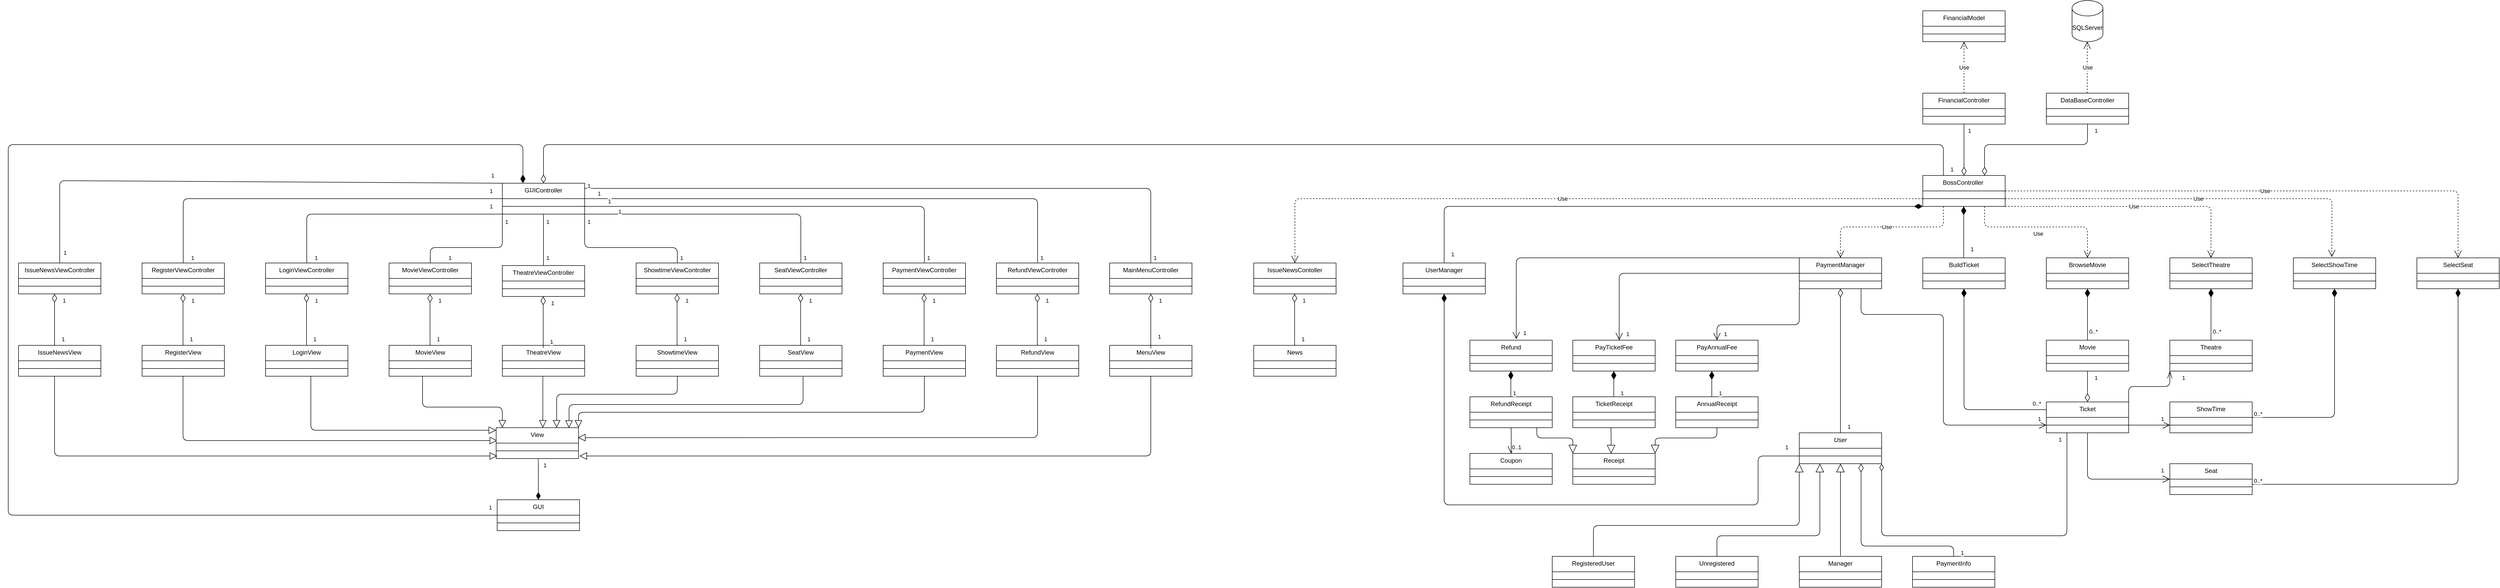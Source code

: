 <mxfile version="13.10.0" type="device"><diagram id="C5RBs43oDa-KdzZeNtuy" name="Page-1"><mxGraphModel dx="6166" dy="2258" grid="1" gridSize="10" guides="1" tooltips="1" connect="1" arrows="1" fold="1" page="1" pageScale="1" pageWidth="827" pageHeight="1169" math="0" shadow="0"><root><mxCell id="WIyWlLk6GJQsqaUBKTNV-0"/><mxCell id="WIyWlLk6GJQsqaUBKTNV-1" parent="WIyWlLk6GJQsqaUBKTNV-0"/><mxCell id="vQcCDRlyVntNoKlICNgI-9" value="BossController " style="swimlane;fontStyle=0;align=center;verticalAlign=top;childLayout=stackLayout;horizontal=1;startSize=30;horizontalStack=0;resizeParent=1;resizeLast=0;collapsible=1;marginBottom=0;rounded=0;shadow=0;strokeWidth=1;" parent="WIyWlLk6GJQsqaUBKTNV-1" vertex="1"><mxGeometry x="320" y="220" width="160" height="60" as="geometry"><mxRectangle x="120" y="360" width="160" height="26" as="alternateBounds"/></mxGeometry></mxCell><mxCell id="vQcCDRlyVntNoKlICNgI-10" value="" style="line;html=1;strokeWidth=1;align=left;verticalAlign=middle;spacingTop=-1;spacingLeft=3;spacingRight=3;rotatable=0;labelPosition=right;points=[];portConstraint=eastwest;" parent="vQcCDRlyVntNoKlICNgI-9" vertex="1"><mxGeometry y="30" width="160" height="30" as="geometry"/></mxCell><mxCell id="vQcCDRlyVntNoKlICNgI-13" value="DataBaseController" style="swimlane;fontStyle=0;align=center;verticalAlign=top;childLayout=stackLayout;horizontal=1;startSize=30;horizontalStack=0;resizeParent=1;resizeLast=0;collapsible=1;marginBottom=0;rounded=0;shadow=0;strokeWidth=1;" parent="WIyWlLk6GJQsqaUBKTNV-1" vertex="1"><mxGeometry x="560" y="60" width="160" height="60" as="geometry"><mxRectangle x="120" y="360" width="160" height="26" as="alternateBounds"/></mxGeometry></mxCell><mxCell id="vQcCDRlyVntNoKlICNgI-14" value="" style="line;html=1;strokeWidth=1;align=left;verticalAlign=middle;spacingTop=-1;spacingLeft=3;spacingRight=3;rotatable=0;labelPosition=right;points=[];portConstraint=eastwest;" parent="vQcCDRlyVntNoKlICNgI-13" vertex="1"><mxGeometry y="30" width="160" height="30" as="geometry"/></mxCell><mxCell id="vQcCDRlyVntNoKlICNgI-15" value="Ticket" style="swimlane;fontStyle=0;align=center;verticalAlign=top;childLayout=stackLayout;horizontal=1;startSize=30;horizontalStack=0;resizeParent=1;resizeLast=0;collapsible=1;marginBottom=0;rounded=0;shadow=0;strokeWidth=1;" parent="WIyWlLk6GJQsqaUBKTNV-1" vertex="1"><mxGeometry x="560" y="660" width="160" height="60" as="geometry"><mxRectangle x="120" y="360" width="160" height="26" as="alternateBounds"/></mxGeometry></mxCell><mxCell id="vQcCDRlyVntNoKlICNgI-16" value="" style="line;html=1;strokeWidth=1;align=left;verticalAlign=middle;spacingTop=-1;spacingLeft=3;spacingRight=3;rotatable=0;labelPosition=right;points=[];portConstraint=eastwest;" parent="vQcCDRlyVntNoKlICNgI-15" vertex="1"><mxGeometry y="30" width="160" height="30" as="geometry"/></mxCell><mxCell id="vQcCDRlyVntNoKlICNgI-17" value="Movie" style="swimlane;fontStyle=0;align=center;verticalAlign=top;childLayout=stackLayout;horizontal=1;startSize=30;horizontalStack=0;resizeParent=1;resizeLast=0;collapsible=1;marginBottom=0;rounded=0;shadow=0;strokeWidth=1;" parent="WIyWlLk6GJQsqaUBKTNV-1" vertex="1"><mxGeometry x="560" y="540" width="160" height="60" as="geometry"><mxRectangle x="120" y="360" width="160" height="26" as="alternateBounds"/></mxGeometry></mxCell><mxCell id="vQcCDRlyVntNoKlICNgI-18" value="" style="line;html=1;strokeWidth=1;align=left;verticalAlign=middle;spacingTop=-1;spacingLeft=3;spacingRight=3;rotatable=0;labelPosition=right;points=[];portConstraint=eastwest;" parent="vQcCDRlyVntNoKlICNgI-17" vertex="1"><mxGeometry y="30" width="160" height="30" as="geometry"/></mxCell><mxCell id="vQcCDRlyVntNoKlICNgI-19" value="User" style="swimlane;fontStyle=2;align=center;verticalAlign=top;childLayout=stackLayout;horizontal=1;startSize=30;horizontalStack=0;resizeParent=1;resizeLast=0;collapsible=1;marginBottom=0;rounded=0;shadow=0;strokeWidth=1;" parent="WIyWlLk6GJQsqaUBKTNV-1" vertex="1"><mxGeometry x="80" y="719.97" width="160" height="60" as="geometry"><mxRectangle x="120" y="360" width="160" height="26" as="alternateBounds"/></mxGeometry></mxCell><mxCell id="vQcCDRlyVntNoKlICNgI-20" value="" style="line;html=1;strokeWidth=1;align=left;verticalAlign=middle;spacingTop=-1;spacingLeft=3;spacingRight=3;rotatable=0;labelPosition=right;points=[];portConstraint=eastwest;" parent="vQcCDRlyVntNoKlICNgI-19" vertex="1"><mxGeometry y="30" width="160" height="30" as="geometry"/></mxCell><mxCell id="vQcCDRlyVntNoKlICNgI-21" value="PaymentInfo" style="swimlane;fontStyle=0;align=center;verticalAlign=top;childLayout=stackLayout;horizontal=1;startSize=30;horizontalStack=0;resizeParent=1;resizeLast=0;collapsible=1;marginBottom=0;rounded=0;shadow=0;strokeWidth=1;" parent="WIyWlLk6GJQsqaUBKTNV-1" vertex="1"><mxGeometry x="300" y="960" width="160" height="60" as="geometry"><mxRectangle x="120" y="360" width="160" height="26" as="alternateBounds"/></mxGeometry></mxCell><mxCell id="vQcCDRlyVntNoKlICNgI-22" value="" style="line;html=1;strokeWidth=1;align=left;verticalAlign=middle;spacingTop=-1;spacingLeft=3;spacingRight=3;rotatable=0;labelPosition=right;points=[];portConstraint=eastwest;" parent="vQcCDRlyVntNoKlICNgI-21" vertex="1"><mxGeometry y="30" width="160" height="30" as="geometry"/></mxCell><mxCell id="vQcCDRlyVntNoKlICNgI-23" value="Theatre" style="swimlane;fontStyle=0;align=center;verticalAlign=top;childLayout=stackLayout;horizontal=1;startSize=30;horizontalStack=0;resizeParent=1;resizeLast=0;collapsible=1;marginBottom=0;rounded=0;shadow=0;strokeWidth=1;" parent="WIyWlLk6GJQsqaUBKTNV-1" vertex="1"><mxGeometry x="800" y="540" width="160" height="60" as="geometry"><mxRectangle x="120" y="360" width="160" height="26" as="alternateBounds"/></mxGeometry></mxCell><mxCell id="vQcCDRlyVntNoKlICNgI-24" value="" style="line;html=1;strokeWidth=1;align=left;verticalAlign=middle;spacingTop=-1;spacingLeft=3;spacingRight=3;rotatable=0;labelPosition=right;points=[];portConstraint=eastwest;" parent="vQcCDRlyVntNoKlICNgI-23" vertex="1"><mxGeometry y="30" width="160" height="30" as="geometry"/></mxCell><mxCell id="vQcCDRlyVntNoKlICNgI-25" value="Seat" style="swimlane;fontStyle=0;align=center;verticalAlign=top;childLayout=stackLayout;horizontal=1;startSize=30;horizontalStack=0;resizeParent=1;resizeLast=0;collapsible=1;marginBottom=0;rounded=0;shadow=0;strokeWidth=1;" parent="WIyWlLk6GJQsqaUBKTNV-1" vertex="1"><mxGeometry x="800" y="780" width="160" height="60" as="geometry"><mxRectangle x="120" y="360" width="160" height="26" as="alternateBounds"/></mxGeometry></mxCell><mxCell id="vQcCDRlyVntNoKlICNgI-26" value="" style="line;html=1;strokeWidth=1;align=left;verticalAlign=middle;spacingTop=-1;spacingLeft=3;spacingRight=3;rotatable=0;labelPosition=right;points=[];portConstraint=eastwest;" parent="vQcCDRlyVntNoKlICNgI-25" vertex="1"><mxGeometry y="30" width="160" height="30" as="geometry"/></mxCell><mxCell id="vQcCDRlyVntNoKlICNgI-27" value="ShowTime" style="swimlane;fontStyle=0;align=center;verticalAlign=top;childLayout=stackLayout;horizontal=1;startSize=30;horizontalStack=0;resizeParent=1;resizeLast=0;collapsible=1;marginBottom=0;rounded=0;shadow=0;strokeWidth=1;" parent="WIyWlLk6GJQsqaUBKTNV-1" vertex="1"><mxGeometry x="800" y="660" width="160" height="60" as="geometry"><mxRectangle x="120" y="360" width="160" height="26" as="alternateBounds"/></mxGeometry></mxCell><mxCell id="vQcCDRlyVntNoKlICNgI-28" value="" style="line;html=1;strokeWidth=1;align=left;verticalAlign=middle;spacingTop=-1;spacingLeft=3;spacingRight=3;rotatable=0;labelPosition=right;points=[];portConstraint=eastwest;" parent="vQcCDRlyVntNoKlICNgI-27" vertex="1"><mxGeometry y="30" width="160" height="30" as="geometry"/></mxCell><mxCell id="vQcCDRlyVntNoKlICNgI-29" value="FinancialController" style="swimlane;fontStyle=0;align=center;verticalAlign=top;childLayout=stackLayout;horizontal=1;startSize=30;horizontalStack=0;resizeParent=1;resizeLast=0;collapsible=1;marginBottom=0;rounded=0;shadow=0;strokeWidth=1;" parent="WIyWlLk6GJQsqaUBKTNV-1" vertex="1"><mxGeometry x="320" y="60" width="160" height="60" as="geometry"><mxRectangle x="120" y="360" width="160" height="26" as="alternateBounds"/></mxGeometry></mxCell><mxCell id="vQcCDRlyVntNoKlICNgI-30" value="" style="line;html=1;strokeWidth=1;align=left;verticalAlign=middle;spacingTop=-1;spacingLeft=3;spacingRight=3;rotatable=0;labelPosition=right;points=[];portConstraint=eastwest;" parent="vQcCDRlyVntNoKlICNgI-29" vertex="1"><mxGeometry y="30" width="160" height="30" as="geometry"/></mxCell><mxCell id="vQcCDRlyVntNoKlICNgI-31" value="FinancialModel" style="swimlane;fontStyle=0;align=center;verticalAlign=top;childLayout=stackLayout;horizontal=1;startSize=30;horizontalStack=0;resizeParent=1;resizeLast=0;collapsible=1;marginBottom=0;rounded=0;shadow=0;strokeWidth=1;" parent="WIyWlLk6GJQsqaUBKTNV-1" vertex="1"><mxGeometry x="320" y="-100" width="160" height="60" as="geometry"><mxRectangle x="120" y="360" width="160" height="26" as="alternateBounds"/></mxGeometry></mxCell><mxCell id="vQcCDRlyVntNoKlICNgI-32" value="" style="line;html=1;strokeWidth=1;align=left;verticalAlign=middle;spacingTop=-1;spacingLeft=3;spacingRight=3;rotatable=0;labelPosition=right;points=[];portConstraint=eastwest;" parent="vQcCDRlyVntNoKlICNgI-31" vertex="1"><mxGeometry y="30" width="160" height="30" as="geometry"/></mxCell><mxCell id="vQcCDRlyVntNoKlICNgI-33" value="BuildTicket" style="swimlane;fontStyle=0;align=center;verticalAlign=top;childLayout=stackLayout;horizontal=1;startSize=30;horizontalStack=0;resizeParent=1;resizeLast=0;collapsible=1;marginBottom=0;rounded=0;shadow=0;strokeWidth=1;" parent="WIyWlLk6GJQsqaUBKTNV-1" vertex="1"><mxGeometry x="320" y="380" width="160" height="60" as="geometry"><mxRectangle x="120" y="360" width="160" height="26" as="alternateBounds"/></mxGeometry></mxCell><mxCell id="vQcCDRlyVntNoKlICNgI-34" value="" style="line;html=1;strokeWidth=1;align=left;verticalAlign=middle;spacingTop=-1;spacingLeft=3;spacingRight=3;rotatable=0;labelPosition=right;points=[];portConstraint=eastwest;" parent="vQcCDRlyVntNoKlICNgI-33" vertex="1"><mxGeometry y="30" width="160" height="30" as="geometry"/></mxCell><mxCell id="vQcCDRlyVntNoKlICNgI-35" value="BrowseMovie" style="swimlane;fontStyle=0;align=center;verticalAlign=top;childLayout=stackLayout;horizontal=1;startSize=30;horizontalStack=0;resizeParent=1;resizeLast=0;collapsible=1;marginBottom=0;rounded=0;shadow=0;strokeWidth=1;" parent="WIyWlLk6GJQsqaUBKTNV-1" vertex="1"><mxGeometry x="560" y="380" width="160" height="60" as="geometry"><mxRectangle x="120" y="360" width="160" height="26" as="alternateBounds"/></mxGeometry></mxCell><mxCell id="vQcCDRlyVntNoKlICNgI-36" value="" style="line;html=1;strokeWidth=1;align=left;verticalAlign=middle;spacingTop=-1;spacingLeft=3;spacingRight=3;rotatable=0;labelPosition=right;points=[];portConstraint=eastwest;" parent="vQcCDRlyVntNoKlICNgI-35" vertex="1"><mxGeometry y="30" width="160" height="30" as="geometry"/></mxCell><mxCell id="vQcCDRlyVntNoKlICNgI-39" value="PaymentManager" style="swimlane;fontStyle=0;align=center;verticalAlign=top;childLayout=stackLayout;horizontal=1;startSize=30;horizontalStack=0;resizeParent=1;resizeLast=0;collapsible=1;marginBottom=0;rounded=0;shadow=0;strokeWidth=1;" parent="WIyWlLk6GJQsqaUBKTNV-1" vertex="1"><mxGeometry x="80" y="380" width="160" height="60" as="geometry"><mxRectangle x="120" y="360" width="160" height="26" as="alternateBounds"/></mxGeometry></mxCell><mxCell id="vQcCDRlyVntNoKlICNgI-40" value="" style="line;html=1;strokeWidth=1;align=left;verticalAlign=middle;spacingTop=-1;spacingLeft=3;spacingRight=3;rotatable=0;labelPosition=right;points=[];portConstraint=eastwest;" parent="vQcCDRlyVntNoKlICNgI-39" vertex="1"><mxGeometry y="30" width="160" height="30" as="geometry"/></mxCell><mxCell id="vQcCDRlyVntNoKlICNgI-45" value="SelectTheatre" style="swimlane;fontStyle=0;align=center;verticalAlign=top;childLayout=stackLayout;horizontal=1;startSize=30;horizontalStack=0;resizeParent=1;resizeLast=0;collapsible=1;marginBottom=0;rounded=0;shadow=0;strokeWidth=1;" parent="WIyWlLk6GJQsqaUBKTNV-1" vertex="1"><mxGeometry x="800" y="380" width="160" height="60" as="geometry"><mxRectangle x="120" y="360" width="160" height="26" as="alternateBounds"/></mxGeometry></mxCell><mxCell id="vQcCDRlyVntNoKlICNgI-46" value="" style="line;html=1;strokeWidth=1;align=left;verticalAlign=middle;spacingTop=-1;spacingLeft=3;spacingRight=3;rotatable=0;labelPosition=right;points=[];portConstraint=eastwest;" parent="vQcCDRlyVntNoKlICNgI-45" vertex="1"><mxGeometry y="30" width="160" height="30" as="geometry"/></mxCell><mxCell id="vQcCDRlyVntNoKlICNgI-47" value="SelectShowTime" style="swimlane;fontStyle=0;align=center;verticalAlign=top;childLayout=stackLayout;horizontal=1;startSize=30;horizontalStack=0;resizeParent=1;resizeLast=0;collapsible=1;marginBottom=0;rounded=0;shadow=0;strokeWidth=1;" parent="WIyWlLk6GJQsqaUBKTNV-1" vertex="1"><mxGeometry x="1040" y="380" width="160" height="60" as="geometry"><mxRectangle x="120" y="360" width="160" height="26" as="alternateBounds"/></mxGeometry></mxCell><mxCell id="vQcCDRlyVntNoKlICNgI-48" value="" style="line;html=1;strokeWidth=1;align=left;verticalAlign=middle;spacingTop=-1;spacingLeft=3;spacingRight=3;rotatable=0;labelPosition=right;points=[];portConstraint=eastwest;" parent="vQcCDRlyVntNoKlICNgI-47" vertex="1"><mxGeometry y="30" width="160" height="30" as="geometry"/></mxCell><mxCell id="vQcCDRlyVntNoKlICNgI-49" value="SelectSeat" style="swimlane;fontStyle=0;align=center;verticalAlign=top;childLayout=stackLayout;horizontal=1;startSize=30;horizontalStack=0;resizeParent=1;resizeLast=0;collapsible=1;marginBottom=0;rounded=0;shadow=0;strokeWidth=1;" parent="WIyWlLk6GJQsqaUBKTNV-1" vertex="1"><mxGeometry x="1280" y="380" width="160" height="60" as="geometry"><mxRectangle x="120" y="360" width="160" height="26" as="alternateBounds"/></mxGeometry></mxCell><mxCell id="vQcCDRlyVntNoKlICNgI-50" value="" style="line;html=1;strokeWidth=1;align=left;verticalAlign=middle;spacingTop=-1;spacingLeft=3;spacingRight=3;rotatable=0;labelPosition=right;points=[];portConstraint=eastwest;" parent="vQcCDRlyVntNoKlICNgI-49" vertex="1"><mxGeometry y="30" width="160" height="30" as="geometry"/></mxCell><mxCell id="vQcCDRlyVntNoKlICNgI-90" value="" style="endArrow=none;html=1;endSize=12;startArrow=diamondThin;startSize=14;startFill=0;edgeStyle=orthogonalEdgeStyle;exitX=0.75;exitY=1;exitDx=0;exitDy=0;entryX=0.5;entryY=0;entryDx=0;entryDy=0;endFill=0;" parent="WIyWlLk6GJQsqaUBKTNV-1" source="vQcCDRlyVntNoKlICNgI-19" edge="1"><mxGeometry relative="1" as="geometry"><mxPoint x="260" y="689.97" as="sourcePoint"/><mxPoint x="380" y="959.97" as="targetPoint"/><Array as="points"><mxPoint x="200" y="939.97"/><mxPoint x="380" y="939.97"/></Array></mxGeometry></mxCell><mxCell id="vQcCDRlyVntNoKlICNgI-92" value="1" style="edgeLabel;resizable=0;html=1;align=right;verticalAlign=top;" parent="vQcCDRlyVntNoKlICNgI-90" connectable="0" vertex="1"><mxGeometry x="1" relative="1" as="geometry"><mxPoint x="20" y="-20" as="offset"/></mxGeometry></mxCell><mxCell id="vQcCDRlyVntNoKlICNgI-93" value="Use" style="endArrow=open;endSize=12;dashed=1;html=1;entryX=0.5;entryY=0;entryDx=0;entryDy=0;exitX=0.25;exitY=1;exitDx=0;exitDy=0;" parent="WIyWlLk6GJQsqaUBKTNV-1" source="vQcCDRlyVntNoKlICNgI-9" target="vQcCDRlyVntNoKlICNgI-39" edge="1"><mxGeometry width="160" relative="1" as="geometry"><mxPoint x="369" y="280" as="sourcePoint"/><mxPoint x="490" y="370" as="targetPoint"/><Array as="points"><mxPoint x="360" y="320"/><mxPoint x="160" y="320"/></Array></mxGeometry></mxCell><mxCell id="vQcCDRlyVntNoKlICNgI-95" value="Use" style="endArrow=open;endSize=12;dashed=1;html=1;entryX=0.5;entryY=0;entryDx=0;entryDy=0;exitX=0.75;exitY=1;exitDx=0;exitDy=0;" parent="WIyWlLk6GJQsqaUBKTNV-1" source="vQcCDRlyVntNoKlICNgI-9" target="vQcCDRlyVntNoKlICNgI-35" edge="1"><mxGeometry x="-0.04" y="-13" width="160" relative="1" as="geometry"><mxPoint x="410" y="290" as="sourcePoint"/><mxPoint x="410" y="390" as="targetPoint"/><Array as="points"><mxPoint x="440" y="320"/><mxPoint x="640" y="320"/></Array><mxPoint as="offset"/></mxGeometry></mxCell><mxCell id="vQcCDRlyVntNoKlICNgI-96" value="Use" style="endArrow=open;endSize=12;dashed=1;html=1;entryX=0.5;entryY=0;entryDx=0;entryDy=0;exitX=1;exitY=1;exitDx=0;exitDy=0;" parent="WIyWlLk6GJQsqaUBKTNV-1" source="vQcCDRlyVntNoKlICNgI-9" target="vQcCDRlyVntNoKlICNgI-45" edge="1"><mxGeometry width="160" relative="1" as="geometry"><mxPoint x="420" y="300" as="sourcePoint"/><mxPoint x="420" y="400" as="targetPoint"/><Array as="points"><mxPoint x="880" y="280"/></Array></mxGeometry></mxCell><mxCell id="vQcCDRlyVntNoKlICNgI-97" value="Use" style="endArrow=open;endSize=12;dashed=1;html=1;entryX=0.467;entryY=-0.025;entryDx=0;entryDy=0;exitX=1;exitY=0.75;exitDx=0;exitDy=0;entryPerimeter=0;" parent="WIyWlLk6GJQsqaUBKTNV-1" source="vQcCDRlyVntNoKlICNgI-9" target="vQcCDRlyVntNoKlICNgI-47" edge="1"><mxGeometry width="160" relative="1" as="geometry"><mxPoint x="430" y="310" as="sourcePoint"/><mxPoint x="430" y="410" as="targetPoint"/><Array as="points"><mxPoint x="1115" y="265"/></Array></mxGeometry></mxCell><mxCell id="vQcCDRlyVntNoKlICNgI-98" value="Use" style="endArrow=open;endSize=12;dashed=1;html=1;entryX=0.5;entryY=0;entryDx=0;entryDy=0;exitX=1;exitY=0.5;exitDx=0;exitDy=0;" parent="WIyWlLk6GJQsqaUBKTNV-1" source="vQcCDRlyVntNoKlICNgI-9" target="vQcCDRlyVntNoKlICNgI-49" edge="1"><mxGeometry width="160" relative="1" as="geometry"><mxPoint x="440" y="320" as="sourcePoint"/><mxPoint x="440" y="420" as="targetPoint"/><Array as="points"><mxPoint x="1360" y="250"/></Array></mxGeometry></mxCell><mxCell id="vQcCDRlyVntNoKlICNgI-100" value="" style="endArrow=none;html=1;endSize=12;startArrow=diamondThin;startSize=14;startFill=0;edgeStyle=orthogonalEdgeStyle;entryX=0.5;entryY=1;entryDx=0;entryDy=0;endFill=0;" parent="WIyWlLk6GJQsqaUBKTNV-1" source="vQcCDRlyVntNoKlICNgI-9" target="vQcCDRlyVntNoKlICNgI-29" edge="1"><mxGeometry relative="1" as="geometry"><mxPoint x="550" y="190" as="sourcePoint"/><mxPoint x="400" y="210" as="targetPoint"/></mxGeometry></mxCell><mxCell id="vQcCDRlyVntNoKlICNgI-102" value="1" style="edgeLabel;resizable=0;html=1;align=right;verticalAlign=top;" parent="vQcCDRlyVntNoKlICNgI-100" connectable="0" vertex="1"><mxGeometry x="1" relative="1" as="geometry"><mxPoint x="14" as="offset"/></mxGeometry></mxCell><mxCell id="vQcCDRlyVntNoKlICNgI-103" value="" style="endArrow=none;html=1;endSize=12;startArrow=diamondThin;startSize=14;startFill=0;edgeStyle=orthogonalEdgeStyle;exitX=0.75;exitY=0;exitDx=0;exitDy=0;entryX=0.5;entryY=1;entryDx=0;entryDy=0;endFill=0;" parent="WIyWlLk6GJQsqaUBKTNV-1" source="vQcCDRlyVntNoKlICNgI-9" target="vQcCDRlyVntNoKlICNgI-13" edge="1"><mxGeometry relative="1" as="geometry"><mxPoint x="650" y="120.0" as="sourcePoint"/><mxPoint x="650" y="220.0" as="targetPoint"/><Array as="points"><mxPoint x="440" y="160"/><mxPoint x="640" y="160"/></Array></mxGeometry></mxCell><mxCell id="vQcCDRlyVntNoKlICNgI-105" value="1" style="edgeLabel;resizable=0;html=1;align=right;verticalAlign=top;" parent="vQcCDRlyVntNoKlICNgI-103" connectable="0" vertex="1"><mxGeometry x="1" relative="1" as="geometry"><mxPoint x="20" as="offset"/></mxGeometry></mxCell><mxCell id="vQcCDRlyVntNoKlICNgI-125" value="" style="endArrow=open;html=1;endSize=12;startArrow=none;startSize=14;startFill=0;edgeStyle=orthogonalEdgeStyle;exitX=1;exitY=0.75;exitDx=0;exitDy=0;endFill=0;" parent="WIyWlLk6GJQsqaUBKTNV-1" source="vQcCDRlyVntNoKlICNgI-15" edge="1"><mxGeometry relative="1" as="geometry"><mxPoint x="890" y="610" as="sourcePoint"/><mxPoint x="800" y="705" as="targetPoint"/><Array as="points"/></mxGeometry></mxCell><mxCell id="vQcCDRlyVntNoKlICNgI-127" value="1" style="edgeLabel;resizable=0;html=1;align=right;verticalAlign=top;" parent="vQcCDRlyVntNoKlICNgI-125" connectable="0" vertex="1"><mxGeometry x="1" relative="1" as="geometry"><mxPoint x="-10" y="-25" as="offset"/></mxGeometry></mxCell><mxCell id="vQcCDRlyVntNoKlICNgI-128" value="" style="endArrow=none;html=1;endSize=12;startArrow=diamondThin;startSize=14;startFill=0;edgeStyle=orthogonalEdgeStyle;exitX=0.5;exitY=0;exitDx=0;exitDy=0;endFill=0;entryX=0.5;entryY=1;entryDx=0;entryDy=0;" parent="WIyWlLk6GJQsqaUBKTNV-1" source="vQcCDRlyVntNoKlICNgI-15" target="vQcCDRlyVntNoKlICNgI-17" edge="1"><mxGeometry relative="1" as="geometry"><mxPoint x="730" y="715" as="sourcePoint"/><mxPoint x="810" y="715" as="targetPoint"/><Array as="points"/></mxGeometry></mxCell><mxCell id="vQcCDRlyVntNoKlICNgI-130" value="1" style="edgeLabel;resizable=0;html=1;align=right;verticalAlign=top;" parent="vQcCDRlyVntNoKlICNgI-128" connectable="0" vertex="1"><mxGeometry x="1" relative="1" as="geometry"><mxPoint x="20" as="offset"/></mxGeometry></mxCell><mxCell id="vQcCDRlyVntNoKlICNgI-134" value="" style="endArrow=none;html=1;endSize=12;startArrow=diamondThin;startSize=14;startFill=1;edgeStyle=orthogonalEdgeStyle;endFill=0;entryX=0;entryY=0.25;entryDx=0;entryDy=0;exitX=0.5;exitY=1;exitDx=0;exitDy=0;" parent="WIyWlLk6GJQsqaUBKTNV-1" source="vQcCDRlyVntNoKlICNgI-33" target="vQcCDRlyVntNoKlICNgI-15" edge="1"><mxGeometry relative="1" as="geometry"><mxPoint x="440" y="450" as="sourcePoint"/><mxPoint x="650" y="610" as="targetPoint"/><Array as="points"/></mxGeometry></mxCell><mxCell id="vQcCDRlyVntNoKlICNgI-136" value="0..*" style="edgeLabel;resizable=0;html=1;align=right;verticalAlign=top;" parent="vQcCDRlyVntNoKlICNgI-134" connectable="0" vertex="1"><mxGeometry x="1" relative="1" as="geometry"><mxPoint x="-10" y="-25" as="offset"/></mxGeometry></mxCell><mxCell id="vQcCDRlyVntNoKlICNgI-149" value="" style="endArrow=none;html=1;endSize=12;startArrow=diamondThin;startSize=14;startFill=1;edgeStyle=orthogonalEdgeStyle;exitX=0.5;exitY=1;exitDx=0;exitDy=0;endFill=0;" parent="WIyWlLk6GJQsqaUBKTNV-1" source="vQcCDRlyVntNoKlICNgI-45" edge="1"><mxGeometry relative="1" as="geometry"><mxPoint x="900" y="620" as="sourcePoint"/><mxPoint x="880" y="540" as="targetPoint"/><Array as="points"/></mxGeometry></mxCell><mxCell id="vQcCDRlyVntNoKlICNgI-151" value="0..*" style="edgeLabel;resizable=0;html=1;align=right;verticalAlign=top;" parent="vQcCDRlyVntNoKlICNgI-149" connectable="0" vertex="1"><mxGeometry x="1" relative="1" as="geometry"><mxPoint x="20" y="-30" as="offset"/></mxGeometry></mxCell><mxCell id="vQcCDRlyVntNoKlICNgI-155" value="" style="endArrow=none;html=1;endSize=12;startArrow=diamondThin;startSize=14;startFill=1;edgeStyle=orthogonalEdgeStyle;exitX=0.5;exitY=1;exitDx=0;exitDy=0;endFill=0;entryX=1;entryY=0.5;entryDx=0;entryDy=0;" parent="WIyWlLk6GJQsqaUBKTNV-1" source="vQcCDRlyVntNoKlICNgI-47" target="vQcCDRlyVntNoKlICNgI-27" edge="1"><mxGeometry relative="1" as="geometry"><mxPoint x="890" y="450" as="sourcePoint"/><mxPoint x="890" y="550" as="targetPoint"/><Array as="points"><mxPoint x="1120" y="690"/></Array></mxGeometry></mxCell><mxCell id="vQcCDRlyVntNoKlICNgI-157" value="0..*" style="edgeLabel;resizable=0;html=1;align=right;verticalAlign=top;" parent="vQcCDRlyVntNoKlICNgI-155" connectable="0" vertex="1"><mxGeometry x="1" relative="1" as="geometry"><mxPoint x="20" y="-20" as="offset"/></mxGeometry></mxCell><mxCell id="vQcCDRlyVntNoKlICNgI-161" value="" style="endArrow=none;html=1;endSize=12;startArrow=diamondThin;startSize=14;startFill=1;edgeStyle=orthogonalEdgeStyle;exitX=0.5;exitY=1;exitDx=0;exitDy=0;endFill=0;" parent="WIyWlLk6GJQsqaUBKTNV-1" source="vQcCDRlyVntNoKlICNgI-49" edge="1"><mxGeometry relative="1" as="geometry"><mxPoint x="1130" y="450" as="sourcePoint"/><mxPoint x="960" y="820" as="targetPoint"/><Array as="points"><mxPoint x="1360" y="820"/></Array></mxGeometry></mxCell><mxCell id="vQcCDRlyVntNoKlICNgI-163" value="0..*" style="edgeLabel;resizable=0;html=1;align=right;verticalAlign=top;" parent="vQcCDRlyVntNoKlICNgI-161" connectable="0" vertex="1"><mxGeometry x="1" relative="1" as="geometry"><mxPoint x="20" y="-20" as="offset"/></mxGeometry></mxCell><mxCell id="vQcCDRlyVntNoKlICNgI-165" value="" style="endArrow=none;html=1;endSize=12;startArrow=diamondThin;startSize=14;startFill=1;edgeStyle=orthogonalEdgeStyle;exitX=0.5;exitY=1;exitDx=0;exitDy=0;endFill=0;entryX=0.5;entryY=0;entryDx=0;entryDy=0;" parent="WIyWlLk6GJQsqaUBKTNV-1" source="vQcCDRlyVntNoKlICNgI-35" target="vQcCDRlyVntNoKlICNgI-17" edge="1"><mxGeometry relative="1" as="geometry"><mxPoint x="890" y="450" as="sourcePoint"/><mxPoint x="640" y="530" as="targetPoint"/><Array as="points"/></mxGeometry></mxCell><mxCell id="vQcCDRlyVntNoKlICNgI-167" value="0..*" style="edgeLabel;resizable=0;html=1;align=right;verticalAlign=top;" parent="vQcCDRlyVntNoKlICNgI-165" connectable="0" vertex="1"><mxGeometry x="1" relative="1" as="geometry"><mxPoint x="20" y="-30" as="offset"/></mxGeometry></mxCell><mxCell id="vQcCDRlyVntNoKlICNgI-168" value="Use" style="endArrow=open;endSize=12;dashed=1;html=1;exitX=0.5;exitY=0;exitDx=0;exitDy=0;entryX=0.5;entryY=1;entryDx=0;entryDy=0;" parent="WIyWlLk6GJQsqaUBKTNV-1" source="vQcCDRlyVntNoKlICNgI-29" target="vQcCDRlyVntNoKlICNgI-31" edge="1"><mxGeometry width="160" relative="1" as="geometry"><mxPoint x="450" y="130" as="sourcePoint"/><mxPoint x="610" y="130" as="targetPoint"/></mxGeometry></mxCell><mxCell id="vQcCDRlyVntNoKlICNgI-173" value="UserManager" style="swimlane;fontStyle=0;align=center;verticalAlign=top;childLayout=stackLayout;horizontal=1;startSize=30;horizontalStack=0;resizeParent=1;resizeLast=0;collapsible=1;marginBottom=0;rounded=0;shadow=0;strokeWidth=1;" parent="WIyWlLk6GJQsqaUBKTNV-1" vertex="1"><mxGeometry x="-690" y="390" width="160" height="60" as="geometry"><mxRectangle x="120" y="360" width="160" height="26" as="alternateBounds"/></mxGeometry></mxCell><mxCell id="vQcCDRlyVntNoKlICNgI-174" value="" style="line;html=1;strokeWidth=1;align=left;verticalAlign=middle;spacingTop=-1;spacingLeft=3;spacingRight=3;rotatable=0;labelPosition=right;points=[];portConstraint=eastwest;" parent="vQcCDRlyVntNoKlICNgI-173" vertex="1"><mxGeometry y="30" width="160" height="30" as="geometry"/></mxCell><mxCell id="vQcCDRlyVntNoKlICNgI-176" value="" style="endArrow=none;html=1;endSize=12;startArrow=diamondThin;startSize=14;startFill=0;edgeStyle=orthogonalEdgeStyle;endFill=0;entryX=0.5;entryY=0;entryDx=0;entryDy=0;exitX=0.5;exitY=1;exitDx=0;exitDy=0;" parent="WIyWlLk6GJQsqaUBKTNV-1" source="vQcCDRlyVntNoKlICNgI-39" target="vQcCDRlyVntNoKlICNgI-19" edge="1"><mxGeometry relative="1" as="geometry"><mxPoint x="410" y="450" as="sourcePoint"/><mxPoint x="570" y="715" as="targetPoint"/><Array as="points"/></mxGeometry></mxCell><mxCell id="vQcCDRlyVntNoKlICNgI-178" value="1" style="edgeLabel;resizable=0;html=1;align=right;verticalAlign=top;" parent="vQcCDRlyVntNoKlICNgI-176" connectable="0" vertex="1"><mxGeometry x="1" relative="1" as="geometry"><mxPoint x="20" y="-25" as="offset"/></mxGeometry></mxCell><mxCell id="vQcCDRlyVntNoKlICNgI-179" value="" style="endArrow=open;html=1;endSize=12;startArrow=none;startSize=14;startFill=0;edgeStyle=orthogonalEdgeStyle;endFill=0;exitX=0.75;exitY=1;exitDx=0;exitDy=0;entryX=0;entryY=0.75;entryDx=0;entryDy=0;" parent="WIyWlLk6GJQsqaUBKTNV-1" source="vQcCDRlyVntNoKlICNgI-39" target="vQcCDRlyVntNoKlICNgI-15" edge="1"><mxGeometry relative="1" as="geometry"><mxPoint x="239.17" y="440" as="sourcePoint"/><mxPoint x="310" y="570" as="targetPoint"/><Array as="points"><mxPoint x="200" y="490"/><mxPoint x="360" y="490"/><mxPoint x="360" y="705"/></Array></mxGeometry></mxCell><mxCell id="vQcCDRlyVntNoKlICNgI-181" value="1" style="edgeLabel;resizable=0;html=1;align=right;verticalAlign=top;" parent="vQcCDRlyVntNoKlICNgI-179" connectable="0" vertex="1"><mxGeometry x="1" relative="1" as="geometry"><mxPoint x="-10" y="-25" as="offset"/></mxGeometry></mxCell><mxCell id="vQcCDRlyVntNoKlICNgI-266" value="IssueNewsContoller" style="swimlane;fontStyle=0;align=center;verticalAlign=top;childLayout=stackLayout;horizontal=1;startSize=30;horizontalStack=0;resizeParent=1;resizeLast=0;collapsible=1;marginBottom=0;rounded=0;shadow=0;strokeWidth=1;" parent="WIyWlLk6GJQsqaUBKTNV-1" vertex="1"><mxGeometry x="-980" y="390" width="160" height="60" as="geometry"><mxRectangle x="120" y="360" width="160" height="26" as="alternateBounds"/></mxGeometry></mxCell><mxCell id="vQcCDRlyVntNoKlICNgI-267" value="" style="line;html=1;strokeWidth=1;align=left;verticalAlign=middle;spacingTop=-1;spacingLeft=3;spacingRight=3;rotatable=0;labelPosition=right;points=[];portConstraint=eastwest;" parent="vQcCDRlyVntNoKlICNgI-266" vertex="1"><mxGeometry y="30" width="160" height="30" as="geometry"/></mxCell><mxCell id="vQcCDRlyVntNoKlICNgI-268" value="Use" style="endArrow=open;endSize=12;dashed=1;html=1;entryX=0.5;entryY=0;entryDx=0;entryDy=0;exitX=0;exitY=0.75;exitDx=0;exitDy=0;" parent="WIyWlLk6GJQsqaUBKTNV-1" source="vQcCDRlyVntNoKlICNgI-9" target="vQcCDRlyVntNoKlICNgI-266" edge="1"><mxGeometry x="0.041" width="160" relative="1" as="geometry"><mxPoint x="330" y="290" as="sourcePoint"/><mxPoint x="-70.0" y="390" as="targetPoint"/><Array as="points"><mxPoint x="-320" y="265"/><mxPoint x="-900" y="265"/></Array><mxPoint as="offset"/></mxGeometry></mxCell><mxCell id="vQcCDRlyVntNoKlICNgI-269" value="News" style="swimlane;fontStyle=0;align=center;verticalAlign=top;childLayout=stackLayout;horizontal=1;startSize=30;horizontalStack=0;resizeParent=1;resizeLast=0;collapsible=1;marginBottom=0;rounded=0;shadow=0;strokeWidth=1;" parent="WIyWlLk6GJQsqaUBKTNV-1" vertex="1"><mxGeometry x="-980" y="550" width="160" height="60" as="geometry"><mxRectangle x="120" y="360" width="160" height="26" as="alternateBounds"/></mxGeometry></mxCell><mxCell id="vQcCDRlyVntNoKlICNgI-270" value="" style="line;html=1;strokeWidth=1;align=left;verticalAlign=middle;spacingTop=-1;spacingLeft=3;spacingRight=3;rotatable=0;labelPosition=right;points=[];portConstraint=eastwest;" parent="vQcCDRlyVntNoKlICNgI-269" vertex="1"><mxGeometry y="30" width="160" height="30" as="geometry"/></mxCell><mxCell id="vQcCDRlyVntNoKlICNgI-271" value="" style="endArrow=none;html=1;endSize=12;startArrow=diamondThin;startSize=14;startFill=0;edgeStyle=orthogonalEdgeStyle;endFill=0;entryX=0.5;entryY=0;entryDx=0;entryDy=0;exitX=0.5;exitY=1;exitDx=0;exitDy=0;" parent="WIyWlLk6GJQsqaUBKTNV-1" edge="1"><mxGeometry relative="1" as="geometry"><mxPoint x="-900.59" y="450" as="sourcePoint"/><mxPoint x="-900.59" y="550" as="targetPoint"/><Array as="points"/></mxGeometry></mxCell><mxCell id="vQcCDRlyVntNoKlICNgI-272" value="1" style="edgeLabel;resizable=0;html=1;align=left;verticalAlign=top;" parent="vQcCDRlyVntNoKlICNgI-271" connectable="0" vertex="1"><mxGeometry x="-1" relative="1" as="geometry"><mxPoint x="14" as="offset"/></mxGeometry></mxCell><mxCell id="vQcCDRlyVntNoKlICNgI-273" value="1" style="edgeLabel;resizable=0;html=1;align=right;verticalAlign=top;" parent="vQcCDRlyVntNoKlICNgI-271" connectable="0" vertex="1"><mxGeometry x="1" relative="1" as="geometry"><mxPoint x="20" y="-25" as="offset"/></mxGeometry></mxCell><mxCell id="vQcCDRlyVntNoKlICNgI-298" value="SeatViewController" style="swimlane;fontStyle=0;align=center;verticalAlign=top;childLayout=stackLayout;horizontal=1;startSize=30;horizontalStack=0;resizeParent=1;resizeLast=0;collapsible=1;marginBottom=0;rounded=0;shadow=0;strokeWidth=1;" parent="WIyWlLk6GJQsqaUBKTNV-1" vertex="1"><mxGeometry x="-1940" y="390" width="160" height="60" as="geometry"><mxRectangle x="120" y="360" width="160" height="26" as="alternateBounds"/></mxGeometry></mxCell><mxCell id="vQcCDRlyVntNoKlICNgI-299" value="" style="line;html=1;strokeWidth=1;align=left;verticalAlign=middle;spacingTop=-1;spacingLeft=3;spacingRight=3;rotatable=0;labelPosition=right;points=[];portConstraint=eastwest;" parent="vQcCDRlyVntNoKlICNgI-298" vertex="1"><mxGeometry y="30" width="160" height="30" as="geometry"/></mxCell><mxCell id="vQcCDRlyVntNoKlICNgI-300" value="ShowtimeViewController" style="swimlane;fontStyle=0;align=center;verticalAlign=top;childLayout=stackLayout;horizontal=1;startSize=30;horizontalStack=0;resizeParent=1;resizeLast=0;collapsible=1;marginBottom=0;rounded=0;shadow=0;strokeWidth=1;" parent="WIyWlLk6GJQsqaUBKTNV-1" vertex="1"><mxGeometry x="-2180" y="390" width="160" height="60" as="geometry"><mxRectangle x="120" y="360" width="160" height="26" as="alternateBounds"/></mxGeometry></mxCell><mxCell id="vQcCDRlyVntNoKlICNgI-301" value="" style="line;html=1;strokeWidth=1;align=left;verticalAlign=middle;spacingTop=-1;spacingLeft=3;spacingRight=3;rotatable=0;labelPosition=right;points=[];portConstraint=eastwest;" parent="vQcCDRlyVntNoKlICNgI-300" vertex="1"><mxGeometry y="30" width="160" height="30" as="geometry"/></mxCell><mxCell id="vQcCDRlyVntNoKlICNgI-302" value="TheatreViewController" style="swimlane;fontStyle=0;align=center;verticalAlign=top;childLayout=stackLayout;horizontal=1;startSize=30;horizontalStack=0;resizeParent=1;resizeLast=0;collapsible=1;marginBottom=0;rounded=0;shadow=0;strokeWidth=1;" parent="WIyWlLk6GJQsqaUBKTNV-1" vertex="1"><mxGeometry x="-2440" y="395" width="160" height="60" as="geometry"><mxRectangle x="120" y="360" width="160" height="26" as="alternateBounds"/></mxGeometry></mxCell><mxCell id="vQcCDRlyVntNoKlICNgI-303" value="" style="line;html=1;strokeWidth=1;align=left;verticalAlign=middle;spacingTop=-1;spacingLeft=3;spacingRight=3;rotatable=0;labelPosition=right;points=[];portConstraint=eastwest;" parent="vQcCDRlyVntNoKlICNgI-302" vertex="1"><mxGeometry y="30" width="160" height="30" as="geometry"/></mxCell><mxCell id="vQcCDRlyVntNoKlICNgI-304" value="MovieViewController" style="swimlane;fontStyle=0;align=center;verticalAlign=top;childLayout=stackLayout;horizontal=1;startSize=30;horizontalStack=0;resizeParent=1;resizeLast=0;collapsible=1;marginBottom=0;rounded=0;shadow=0;strokeWidth=1;" parent="WIyWlLk6GJQsqaUBKTNV-1" vertex="1"><mxGeometry x="-2660" y="390" width="160" height="60" as="geometry"><mxRectangle x="120" y="360" width="160" height="26" as="alternateBounds"/></mxGeometry></mxCell><mxCell id="vQcCDRlyVntNoKlICNgI-305" value="" style="line;html=1;strokeWidth=1;align=left;verticalAlign=middle;spacingTop=-1;spacingLeft=3;spacingRight=3;rotatable=0;labelPosition=right;points=[];portConstraint=eastwest;" parent="vQcCDRlyVntNoKlICNgI-304" vertex="1"><mxGeometry y="30" width="160" height="30" as="geometry"/></mxCell><mxCell id="vQcCDRlyVntNoKlICNgI-306" value="PaymentViewController" style="swimlane;fontStyle=0;align=center;verticalAlign=top;childLayout=stackLayout;horizontal=1;startSize=30;horizontalStack=0;resizeParent=1;resizeLast=0;collapsible=1;marginBottom=0;rounded=0;shadow=0;strokeWidth=1;" parent="WIyWlLk6GJQsqaUBKTNV-1" vertex="1"><mxGeometry x="-1700" y="390" width="160" height="60" as="geometry"><mxRectangle x="120" y="360" width="160" height="26" as="alternateBounds"/></mxGeometry></mxCell><mxCell id="vQcCDRlyVntNoKlICNgI-307" value="" style="line;html=1;strokeWidth=1;align=left;verticalAlign=middle;spacingTop=-1;spacingLeft=3;spacingRight=3;rotatable=0;labelPosition=right;points=[];portConstraint=eastwest;" parent="vQcCDRlyVntNoKlICNgI-306" vertex="1"><mxGeometry y="30" width="160" height="30" as="geometry"/></mxCell><mxCell id="vQcCDRlyVntNoKlICNgI-308" value="LoginViewController" style="swimlane;fontStyle=0;align=center;verticalAlign=top;childLayout=stackLayout;horizontal=1;startSize=30;horizontalStack=0;resizeParent=1;resizeLast=0;collapsible=1;marginBottom=0;rounded=0;shadow=0;strokeWidth=1;" parent="WIyWlLk6GJQsqaUBKTNV-1" vertex="1"><mxGeometry x="-2900" y="390" width="160" height="60" as="geometry"><mxRectangle x="120" y="360" width="160" height="26" as="alternateBounds"/></mxGeometry></mxCell><mxCell id="vQcCDRlyVntNoKlICNgI-309" value="" style="line;html=1;strokeWidth=1;align=left;verticalAlign=middle;spacingTop=-1;spacingLeft=3;spacingRight=3;rotatable=0;labelPosition=right;points=[];portConstraint=eastwest;" parent="vQcCDRlyVntNoKlICNgI-308" vertex="1"><mxGeometry y="30" width="160" height="30" as="geometry"/></mxCell><mxCell id="vQcCDRlyVntNoKlICNgI-310" value="RegisterViewController" style="swimlane;fontStyle=0;align=center;verticalAlign=top;childLayout=stackLayout;horizontal=1;startSize=30;horizontalStack=0;resizeParent=1;resizeLast=0;collapsible=1;marginBottom=0;rounded=0;shadow=0;strokeWidth=1;" parent="WIyWlLk6GJQsqaUBKTNV-1" vertex="1"><mxGeometry x="-3140" y="390" width="160" height="60" as="geometry"><mxRectangle x="120" y="360" width="160" height="26" as="alternateBounds"/></mxGeometry></mxCell><mxCell id="vQcCDRlyVntNoKlICNgI-311" value="" style="line;html=1;strokeWidth=1;align=left;verticalAlign=middle;spacingTop=-1;spacingLeft=3;spacingRight=3;rotatable=0;labelPosition=right;points=[];portConstraint=eastwest;" parent="vQcCDRlyVntNoKlICNgI-310" vertex="1"><mxGeometry y="30" width="160" height="30" as="geometry"/></mxCell><mxCell id="vQcCDRlyVntNoKlICNgI-312" value="IssueNewsViewController" style="swimlane;fontStyle=0;align=center;verticalAlign=top;childLayout=stackLayout;horizontal=1;startSize=30;horizontalStack=0;resizeParent=1;resizeLast=0;collapsible=1;marginBottom=0;rounded=0;shadow=0;strokeWidth=1;" parent="WIyWlLk6GJQsqaUBKTNV-1" vertex="1"><mxGeometry x="-3380" y="390" width="160" height="60" as="geometry"><mxRectangle x="120" y="360" width="160" height="26" as="alternateBounds"/></mxGeometry></mxCell><mxCell id="vQcCDRlyVntNoKlICNgI-313" value="" style="line;html=1;strokeWidth=1;align=left;verticalAlign=middle;spacingTop=-1;spacingLeft=3;spacingRight=3;rotatable=0;labelPosition=right;points=[];portConstraint=eastwest;" parent="vQcCDRlyVntNoKlICNgI-312" vertex="1"><mxGeometry y="30" width="160" height="30" as="geometry"/></mxCell><mxCell id="vQcCDRlyVntNoKlICNgI-314" value="SeatView" style="swimlane;fontStyle=0;align=center;verticalAlign=top;childLayout=stackLayout;horizontal=1;startSize=30;horizontalStack=0;resizeParent=1;resizeLast=0;collapsible=1;marginBottom=0;rounded=0;shadow=0;strokeWidth=1;" parent="WIyWlLk6GJQsqaUBKTNV-1" vertex="1"><mxGeometry x="-1940" y="550" width="160" height="60" as="geometry"><mxRectangle x="120" y="360" width="160" height="26" as="alternateBounds"/></mxGeometry></mxCell><mxCell id="vQcCDRlyVntNoKlICNgI-315" value="" style="line;html=1;strokeWidth=1;align=left;verticalAlign=middle;spacingTop=-1;spacingLeft=3;spacingRight=3;rotatable=0;labelPosition=right;points=[];portConstraint=eastwest;" parent="vQcCDRlyVntNoKlICNgI-314" vertex="1"><mxGeometry y="30" width="160" height="30" as="geometry"/></mxCell><mxCell id="vQcCDRlyVntNoKlICNgI-316" value="ShowtimeView" style="swimlane;fontStyle=0;align=center;verticalAlign=top;childLayout=stackLayout;horizontal=1;startSize=30;horizontalStack=0;resizeParent=1;resizeLast=0;collapsible=1;marginBottom=0;rounded=0;shadow=0;strokeWidth=1;" parent="WIyWlLk6GJQsqaUBKTNV-1" vertex="1"><mxGeometry x="-2180" y="550" width="160" height="60" as="geometry"><mxRectangle x="120" y="360" width="160" height="26" as="alternateBounds"/></mxGeometry></mxCell><mxCell id="vQcCDRlyVntNoKlICNgI-317" value="" style="line;html=1;strokeWidth=1;align=left;verticalAlign=middle;spacingTop=-1;spacingLeft=3;spacingRight=3;rotatable=0;labelPosition=right;points=[];portConstraint=eastwest;" parent="vQcCDRlyVntNoKlICNgI-316" vertex="1"><mxGeometry y="30" width="160" height="30" as="geometry"/></mxCell><mxCell id="vQcCDRlyVntNoKlICNgI-318" value="TheatreView" style="swimlane;fontStyle=0;align=center;verticalAlign=top;childLayout=stackLayout;horizontal=1;startSize=30;horizontalStack=0;resizeParent=1;resizeLast=0;collapsible=1;marginBottom=0;rounded=0;shadow=0;strokeWidth=1;" parent="WIyWlLk6GJQsqaUBKTNV-1" vertex="1"><mxGeometry x="-2440" y="550" width="160" height="60" as="geometry"><mxRectangle x="120" y="360" width="160" height="26" as="alternateBounds"/></mxGeometry></mxCell><mxCell id="vQcCDRlyVntNoKlICNgI-319" value="" style="line;html=1;strokeWidth=1;align=left;verticalAlign=middle;spacingTop=-1;spacingLeft=3;spacingRight=3;rotatable=0;labelPosition=right;points=[];portConstraint=eastwest;" parent="vQcCDRlyVntNoKlICNgI-318" vertex="1"><mxGeometry y="30" width="160" height="30" as="geometry"/></mxCell><mxCell id="vQcCDRlyVntNoKlICNgI-320" value="MovieView" style="swimlane;fontStyle=0;align=center;verticalAlign=top;childLayout=stackLayout;horizontal=1;startSize=30;horizontalStack=0;resizeParent=1;resizeLast=0;collapsible=1;marginBottom=0;rounded=0;shadow=0;strokeWidth=1;" parent="WIyWlLk6GJQsqaUBKTNV-1" vertex="1"><mxGeometry x="-2660" y="550" width="160" height="60" as="geometry"><mxRectangle x="120" y="360" width="160" height="26" as="alternateBounds"/></mxGeometry></mxCell><mxCell id="vQcCDRlyVntNoKlICNgI-321" value="" style="line;html=1;strokeWidth=1;align=left;verticalAlign=middle;spacingTop=-1;spacingLeft=3;spacingRight=3;rotatable=0;labelPosition=right;points=[];portConstraint=eastwest;" parent="vQcCDRlyVntNoKlICNgI-320" vertex="1"><mxGeometry y="30" width="160" height="30" as="geometry"/></mxCell><mxCell id="vQcCDRlyVntNoKlICNgI-322" value="LoginView" style="swimlane;fontStyle=0;align=center;verticalAlign=top;childLayout=stackLayout;horizontal=1;startSize=30;horizontalStack=0;resizeParent=1;resizeLast=0;collapsible=1;marginBottom=0;rounded=0;shadow=0;strokeWidth=1;" parent="WIyWlLk6GJQsqaUBKTNV-1" vertex="1"><mxGeometry x="-2900" y="550" width="160" height="60" as="geometry"><mxRectangle x="120" y="360" width="160" height="26" as="alternateBounds"/></mxGeometry></mxCell><mxCell id="vQcCDRlyVntNoKlICNgI-323" value="" style="line;html=1;strokeWidth=1;align=left;verticalAlign=middle;spacingTop=-1;spacingLeft=3;spacingRight=3;rotatable=0;labelPosition=right;points=[];portConstraint=eastwest;" parent="vQcCDRlyVntNoKlICNgI-322" vertex="1"><mxGeometry y="30" width="160" height="30" as="geometry"/></mxCell><mxCell id="vQcCDRlyVntNoKlICNgI-324" value="RegisterView" style="swimlane;fontStyle=0;align=center;verticalAlign=top;childLayout=stackLayout;horizontal=1;startSize=30;horizontalStack=0;resizeParent=1;resizeLast=0;collapsible=1;marginBottom=0;rounded=0;shadow=0;strokeWidth=1;" parent="WIyWlLk6GJQsqaUBKTNV-1" vertex="1"><mxGeometry x="-3140" y="550" width="160" height="60" as="geometry"><mxRectangle x="120" y="360" width="160" height="26" as="alternateBounds"/></mxGeometry></mxCell><mxCell id="vQcCDRlyVntNoKlICNgI-325" value="" style="line;html=1;strokeWidth=1;align=left;verticalAlign=middle;spacingTop=-1;spacingLeft=3;spacingRight=3;rotatable=0;labelPosition=right;points=[];portConstraint=eastwest;" parent="vQcCDRlyVntNoKlICNgI-324" vertex="1"><mxGeometry y="30" width="160" height="30" as="geometry"/></mxCell><mxCell id="vQcCDRlyVntNoKlICNgI-326" value="IssueNewsView" style="swimlane;fontStyle=0;align=center;verticalAlign=top;childLayout=stackLayout;horizontal=1;startSize=30;horizontalStack=0;resizeParent=1;resizeLast=0;collapsible=1;marginBottom=0;rounded=0;shadow=0;strokeWidth=1;" parent="WIyWlLk6GJQsqaUBKTNV-1" vertex="1"><mxGeometry x="-3380" y="550" width="160" height="60" as="geometry"><mxRectangle x="120" y="360" width="160" height="26" as="alternateBounds"/></mxGeometry></mxCell><mxCell id="vQcCDRlyVntNoKlICNgI-327" value="" style="line;html=1;strokeWidth=1;align=left;verticalAlign=middle;spacingTop=-1;spacingLeft=3;spacingRight=3;rotatable=0;labelPosition=right;points=[];portConstraint=eastwest;" parent="vQcCDRlyVntNoKlICNgI-326" vertex="1"><mxGeometry y="30" width="160" height="30" as="geometry"/></mxCell><mxCell id="vQcCDRlyVntNoKlICNgI-328" value="GUIController" style="swimlane;fontStyle=0;align=center;verticalAlign=top;childLayout=stackLayout;horizontal=1;startSize=30;horizontalStack=0;resizeParent=1;resizeLast=0;collapsible=1;marginBottom=0;rounded=0;shadow=0;strokeWidth=1;" parent="WIyWlLk6GJQsqaUBKTNV-1" vertex="1"><mxGeometry x="-2440" y="235" width="160" height="60" as="geometry"><mxRectangle x="120" y="360" width="160" height="26" as="alternateBounds"/></mxGeometry></mxCell><mxCell id="vQcCDRlyVntNoKlICNgI-329" value="" style="line;html=1;strokeWidth=1;align=left;verticalAlign=middle;spacingTop=-1;spacingLeft=3;spacingRight=3;rotatable=0;labelPosition=right;points=[];portConstraint=eastwest;" parent="vQcCDRlyVntNoKlICNgI-328" vertex="1"><mxGeometry y="30" width="160" height="30" as="geometry"/></mxCell><mxCell id="vQcCDRlyVntNoKlICNgI-330" value="" style="endArrow=none;endSize=16;endFill=0;html=1;exitX=0.5;exitY=0;exitDx=0;exitDy=0;fontStyle=1" parent="WIyWlLk6GJQsqaUBKTNV-1" source="vQcCDRlyVntNoKlICNgI-302" edge="1"><mxGeometry width="160" relative="1" as="geometry"><mxPoint x="-2580" y="725" as="sourcePoint"/><mxPoint x="-2360" y="295" as="targetPoint"/></mxGeometry></mxCell><mxCell id="vQcCDRlyVntNoKlICNgI-331" value="" style="endArrow=none;endSize=16;endFill=0;html=1;exitX=0.5;exitY=0;exitDx=0;exitDy=0;entryX=1;entryY=0.75;entryDx=0;entryDy=0;" parent="WIyWlLk6GJQsqaUBKTNV-1" source="vQcCDRlyVntNoKlICNgI-306" target="vQcCDRlyVntNoKlICNgI-328" edge="1"><mxGeometry width="160" relative="1" as="geometry"><mxPoint x="-2330" y="400" as="sourcePoint"/><mxPoint x="-2280" y="275" as="targetPoint"/><Array as="points"><mxPoint x="-1620" y="280"/></Array></mxGeometry></mxCell><mxCell id="vQcCDRlyVntNoKlICNgI-332" value="" style="endArrow=none;endSize=16;endFill=0;html=1;entryX=1;entryY=1;entryDx=0;entryDy=0;exitX=0.5;exitY=0;exitDx=0;exitDy=0;" parent="WIyWlLk6GJQsqaUBKTNV-1" source="vQcCDRlyVntNoKlICNgI-298" target="vQcCDRlyVntNoKlICNgI-328" edge="1"><mxGeometry width="160" relative="1" as="geometry"><mxPoint x="-1610" y="400" as="sourcePoint"/><mxPoint x="-2250" y="240" as="targetPoint"/><Array as="points"><mxPoint x="-1860" y="295"/></Array></mxGeometry></mxCell><mxCell id="vQcCDRlyVntNoKlICNgI-333" value="" style="endArrow=none;endSize=16;endFill=0;html=1;entryX=1;entryY=1;entryDx=0;entryDy=0;exitX=0.5;exitY=0;exitDx=0;exitDy=0;" parent="WIyWlLk6GJQsqaUBKTNV-1" source="vQcCDRlyVntNoKlICNgI-300" target="vQcCDRlyVntNoKlICNgI-328" edge="1"><mxGeometry width="160" relative="1" as="geometry"><mxPoint x="-1850" y="400" as="sourcePoint"/><mxPoint x="-2250" y="270" as="targetPoint"/><Array as="points"><mxPoint x="-2100" y="360"/><mxPoint x="-2280" y="360"/></Array></mxGeometry></mxCell><mxCell id="vQcCDRlyVntNoKlICNgI-334" value="" style="endArrow=none;endSize=16;endFill=0;html=1;exitX=0.5;exitY=0;exitDx=0;exitDy=0;fontStyle=1" parent="WIyWlLk6GJQsqaUBKTNV-1" source="vQcCDRlyVntNoKlICNgI-304" edge="1"><mxGeometry width="160" relative="1" as="geometry"><mxPoint x="-2330" y="400" as="sourcePoint"/><mxPoint x="-2440" y="295" as="targetPoint"/><Array as="points"><mxPoint x="-2580" y="360"/><mxPoint x="-2440" y="360"/><mxPoint x="-2440" y="315"/></Array></mxGeometry></mxCell><mxCell id="vQcCDRlyVntNoKlICNgI-338" value="" style="endArrow=none;html=1;endSize=12;startArrow=diamondThin;startSize=14;startFill=0;edgeStyle=orthogonalEdgeStyle;endFill=0;entryX=0.5;entryY=0;entryDx=0;entryDy=0;exitX=0.5;exitY=1;exitDx=0;exitDy=0;" parent="WIyWlLk6GJQsqaUBKTNV-1" edge="1"><mxGeometry relative="1" as="geometry"><mxPoint x="-1860.42" y="450" as="sourcePoint"/><mxPoint x="-1860.42" y="550" as="targetPoint"/><Array as="points"/></mxGeometry></mxCell><mxCell id="vQcCDRlyVntNoKlICNgI-339" value="1" style="edgeLabel;resizable=0;html=1;align=left;verticalAlign=top;" parent="vQcCDRlyVntNoKlICNgI-338" connectable="0" vertex="1"><mxGeometry x="-1" relative="1" as="geometry"><mxPoint x="14" as="offset"/></mxGeometry></mxCell><mxCell id="vQcCDRlyVntNoKlICNgI-340" value="1" style="edgeLabel;resizable=0;html=1;align=right;verticalAlign=top;" parent="vQcCDRlyVntNoKlICNgI-338" connectable="0" vertex="1"><mxGeometry x="1" relative="1" as="geometry"><mxPoint x="20" y="-25" as="offset"/></mxGeometry></mxCell><mxCell id="vQcCDRlyVntNoKlICNgI-341" value="" style="endArrow=none;html=1;endSize=12;startArrow=diamondThin;startSize=14;startFill=0;edgeStyle=orthogonalEdgeStyle;endFill=0;entryX=0.5;entryY=0;entryDx=0;entryDy=0;exitX=0.5;exitY=1;exitDx=0;exitDy=0;" parent="WIyWlLk6GJQsqaUBKTNV-1" edge="1"><mxGeometry relative="1" as="geometry"><mxPoint x="-2100.42" y="450" as="sourcePoint"/><mxPoint x="-2100.42" y="550" as="targetPoint"/><Array as="points"/></mxGeometry></mxCell><mxCell id="vQcCDRlyVntNoKlICNgI-342" value="1" style="edgeLabel;resizable=0;html=1;align=left;verticalAlign=top;" parent="vQcCDRlyVntNoKlICNgI-341" connectable="0" vertex="1"><mxGeometry x="-1" relative="1" as="geometry"><mxPoint x="14" as="offset"/></mxGeometry></mxCell><mxCell id="vQcCDRlyVntNoKlICNgI-343" value="1" style="edgeLabel;resizable=0;html=1;align=right;verticalAlign=top;" parent="vQcCDRlyVntNoKlICNgI-341" connectable="0" vertex="1"><mxGeometry x="1" relative="1" as="geometry"><mxPoint x="20" y="-25" as="offset"/></mxGeometry></mxCell><mxCell id="vQcCDRlyVntNoKlICNgI-344" value="" style="endArrow=none;html=1;endSize=12;startArrow=diamondThin;startSize=14;startFill=0;edgeStyle=orthogonalEdgeStyle;endFill=0;entryX=0.5;entryY=0;entryDx=0;entryDy=0;exitX=0.5;exitY=1;exitDx=0;exitDy=0;" parent="WIyWlLk6GJQsqaUBKTNV-1" edge="1"><mxGeometry relative="1" as="geometry"><mxPoint x="-2360.59" y="455" as="sourcePoint"/><mxPoint x="-2360.59" y="555" as="targetPoint"/><Array as="points"/></mxGeometry></mxCell><mxCell id="vQcCDRlyVntNoKlICNgI-345" value="1" style="edgeLabel;resizable=0;html=1;align=left;verticalAlign=top;" parent="vQcCDRlyVntNoKlICNgI-344" connectable="0" vertex="1"><mxGeometry x="-1" relative="1" as="geometry"><mxPoint x="14" as="offset"/></mxGeometry></mxCell><mxCell id="vQcCDRlyVntNoKlICNgI-346" value="1" style="edgeLabel;resizable=0;html=1;align=right;verticalAlign=top;" parent="vQcCDRlyVntNoKlICNgI-344" connectable="0" vertex="1"><mxGeometry x="1" relative="1" as="geometry"><mxPoint x="20" y="-25" as="offset"/></mxGeometry></mxCell><mxCell id="vQcCDRlyVntNoKlICNgI-347" value="" style="endArrow=none;html=1;endSize=12;startArrow=diamondThin;startSize=14;startFill=0;edgeStyle=orthogonalEdgeStyle;endFill=0;entryX=0.5;entryY=0;entryDx=0;entryDy=0;exitX=0.5;exitY=1;exitDx=0;exitDy=0;" parent="WIyWlLk6GJQsqaUBKTNV-1" edge="1"><mxGeometry relative="1" as="geometry"><mxPoint x="-2580.42" y="450" as="sourcePoint"/><mxPoint x="-2580.42" y="550" as="targetPoint"/><Array as="points"/></mxGeometry></mxCell><mxCell id="vQcCDRlyVntNoKlICNgI-348" value="1" style="edgeLabel;resizable=0;html=1;align=left;verticalAlign=top;" parent="vQcCDRlyVntNoKlICNgI-347" connectable="0" vertex="1"><mxGeometry x="-1" relative="1" as="geometry"><mxPoint x="14" as="offset"/></mxGeometry></mxCell><mxCell id="vQcCDRlyVntNoKlICNgI-349" value="1" style="edgeLabel;resizable=0;html=1;align=right;verticalAlign=top;" parent="vQcCDRlyVntNoKlICNgI-347" connectable="0" vertex="1"><mxGeometry x="1" relative="1" as="geometry"><mxPoint x="20" y="-25" as="offset"/></mxGeometry></mxCell><mxCell id="vQcCDRlyVntNoKlICNgI-350" value="" style="endArrow=none;html=1;endSize=12;startArrow=diamondThin;startSize=14;startFill=0;edgeStyle=orthogonalEdgeStyle;endFill=0;entryX=0.5;entryY=0;entryDx=0;entryDy=0;exitX=0.5;exitY=1;exitDx=0;exitDy=0;" parent="WIyWlLk6GJQsqaUBKTNV-1" edge="1"><mxGeometry relative="1" as="geometry"><mxPoint x="-2820.42" y="450" as="sourcePoint"/><mxPoint x="-2820.42" y="550" as="targetPoint"/><Array as="points"/></mxGeometry></mxCell><mxCell id="vQcCDRlyVntNoKlICNgI-351" value="1" style="edgeLabel;resizable=0;html=1;align=left;verticalAlign=top;" parent="vQcCDRlyVntNoKlICNgI-350" connectable="0" vertex="1"><mxGeometry x="-1" relative="1" as="geometry"><mxPoint x="14" as="offset"/></mxGeometry></mxCell><mxCell id="vQcCDRlyVntNoKlICNgI-352" value="1" style="edgeLabel;resizable=0;html=1;align=right;verticalAlign=top;" parent="vQcCDRlyVntNoKlICNgI-350" connectable="0" vertex="1"><mxGeometry x="1" relative="1" as="geometry"><mxPoint x="20" y="-25" as="offset"/></mxGeometry></mxCell><mxCell id="vQcCDRlyVntNoKlICNgI-353" value="" style="endArrow=none;html=1;endSize=12;startArrow=diamondThin;startSize=14;startFill=0;edgeStyle=orthogonalEdgeStyle;endFill=0;entryX=0.5;entryY=0;entryDx=0;entryDy=0;exitX=0.5;exitY=1;exitDx=0;exitDy=0;" parent="WIyWlLk6GJQsqaUBKTNV-1" edge="1"><mxGeometry relative="1" as="geometry"><mxPoint x="-3060.42" y="450" as="sourcePoint"/><mxPoint x="-3060.42" y="550" as="targetPoint"/><Array as="points"/></mxGeometry></mxCell><mxCell id="vQcCDRlyVntNoKlICNgI-354" value="1" style="edgeLabel;resizable=0;html=1;align=left;verticalAlign=top;" parent="vQcCDRlyVntNoKlICNgI-353" connectable="0" vertex="1"><mxGeometry x="-1" relative="1" as="geometry"><mxPoint x="14" as="offset"/></mxGeometry></mxCell><mxCell id="vQcCDRlyVntNoKlICNgI-355" value="1" style="edgeLabel;resizable=0;html=1;align=right;verticalAlign=top;" parent="vQcCDRlyVntNoKlICNgI-353" connectable="0" vertex="1"><mxGeometry x="1" relative="1" as="geometry"><mxPoint x="20" y="-25" as="offset"/></mxGeometry></mxCell><mxCell id="vQcCDRlyVntNoKlICNgI-356" value="" style="endArrow=none;html=1;endSize=12;startArrow=diamondThin;startSize=14;startFill=0;edgeStyle=orthogonalEdgeStyle;endFill=0;entryX=0.5;entryY=0;entryDx=0;entryDy=0;exitX=0.5;exitY=1;exitDx=0;exitDy=0;" parent="WIyWlLk6GJQsqaUBKTNV-1" edge="1"><mxGeometry relative="1" as="geometry"><mxPoint x="-3310" y="450" as="sourcePoint"/><mxPoint x="-3310" y="550" as="targetPoint"/><Array as="points"/></mxGeometry></mxCell><mxCell id="vQcCDRlyVntNoKlICNgI-357" value="1" style="edgeLabel;resizable=0;html=1;align=left;verticalAlign=top;" parent="vQcCDRlyVntNoKlICNgI-356" connectable="0" vertex="1"><mxGeometry x="-1" relative="1" as="geometry"><mxPoint x="14" as="offset"/></mxGeometry></mxCell><mxCell id="vQcCDRlyVntNoKlICNgI-358" value="1" style="edgeLabel;resizable=0;html=1;align=right;verticalAlign=top;" parent="vQcCDRlyVntNoKlICNgI-356" connectable="0" vertex="1"><mxGeometry x="1" relative="1" as="geometry"><mxPoint x="20" y="-25" as="offset"/></mxGeometry></mxCell><mxCell id="vQcCDRlyVntNoKlICNgI-638" value="" style="endArrow=diamondThin;html=1;endSize=12;startArrow=none;startSize=14;startFill=0;edgeStyle=orthogonalEdgeStyle;exitX=0.25;exitY=1;exitDx=0;exitDy=0;endFill=0;" parent="WIyWlLk6GJQsqaUBKTNV-1" source="vQcCDRlyVntNoKlICNgI-15" edge="1"><mxGeometry relative="1" as="geometry"><mxPoint x="600.0" y="899.97" as="sourcePoint"/><mxPoint x="240" y="779.97" as="targetPoint"/><Array as="points"><mxPoint x="600" y="920"/><mxPoint x="240" y="920"/></Array></mxGeometry></mxCell><mxCell id="vQcCDRlyVntNoKlICNgI-640" value="1" style="edgeLabel;resizable=0;html=1;align=right;verticalAlign=top;" parent="vQcCDRlyVntNoKlICNgI-638" connectable="0" vertex="1"><mxGeometry x="1" relative="1" as="geometry"><mxPoint x="350" y="-60.1" as="offset"/></mxGeometry></mxCell><mxCell id="vQcCDRlyVntNoKlICNgI-648" value="Unregistered" style="swimlane;fontStyle=0;align=center;verticalAlign=top;childLayout=stackLayout;horizontal=1;startSize=30;horizontalStack=0;resizeParent=1;resizeLast=0;collapsible=1;marginBottom=0;rounded=0;shadow=0;strokeWidth=1;" parent="WIyWlLk6GJQsqaUBKTNV-1" vertex="1"><mxGeometry x="-160" y="960" width="160" height="60" as="geometry"><mxRectangle x="120" y="360" width="160" height="26" as="alternateBounds"/></mxGeometry></mxCell><mxCell id="vQcCDRlyVntNoKlICNgI-649" value="" style="line;html=1;strokeWidth=1;align=left;verticalAlign=middle;spacingTop=-1;spacingLeft=3;spacingRight=3;rotatable=0;labelPosition=right;points=[];portConstraint=eastwest;" parent="vQcCDRlyVntNoKlICNgI-648" vertex="1"><mxGeometry y="30" width="160" height="30" as="geometry"/></mxCell><mxCell id="vQcCDRlyVntNoKlICNgI-650" value="RegisteredUser" style="swimlane;fontStyle=0;align=center;verticalAlign=top;childLayout=stackLayout;horizontal=1;startSize=30;horizontalStack=0;resizeParent=1;resizeLast=0;collapsible=1;marginBottom=0;rounded=0;shadow=0;strokeWidth=1;" parent="WIyWlLk6GJQsqaUBKTNV-1" vertex="1"><mxGeometry x="-400" y="960" width="160" height="60" as="geometry"><mxRectangle x="120" y="360" width="160" height="26" as="alternateBounds"/></mxGeometry></mxCell><mxCell id="vQcCDRlyVntNoKlICNgI-651" value="" style="line;html=1;strokeWidth=1;align=left;verticalAlign=middle;spacingTop=-1;spacingLeft=3;spacingRight=3;rotatable=0;labelPosition=right;points=[];portConstraint=eastwest;" parent="vQcCDRlyVntNoKlICNgI-650" vertex="1"><mxGeometry y="30" width="160" height="30" as="geometry"/></mxCell><mxCell id="vQcCDRlyVntNoKlICNgI-659" value="Receipt" style="swimlane;fontStyle=0;align=center;verticalAlign=top;childLayout=stackLayout;horizontal=1;startSize=30;horizontalStack=0;resizeParent=1;resizeLast=0;collapsible=1;marginBottom=0;rounded=0;shadow=0;strokeWidth=1;" parent="WIyWlLk6GJQsqaUBKTNV-1" vertex="1"><mxGeometry x="-360" y="760" width="160" height="60" as="geometry"><mxRectangle x="120" y="360" width="160" height="26" as="alternateBounds"/></mxGeometry></mxCell><mxCell id="vQcCDRlyVntNoKlICNgI-660" value="" style="line;html=1;strokeWidth=1;align=left;verticalAlign=middle;spacingTop=-1;spacingLeft=3;spacingRight=3;rotatable=0;labelPosition=right;points=[];portConstraint=eastwest;" parent="vQcCDRlyVntNoKlICNgI-659" vertex="1"><mxGeometry y="30" width="160" height="30" as="geometry"/></mxCell><mxCell id="vQcCDRlyVntNoKlICNgI-661" value="SQLServer" style="shape=cylinder3;whiteSpace=wrap;html=1;boundedLbl=1;backgroundOutline=1;size=15;" parent="WIyWlLk6GJQsqaUBKTNV-1" vertex="1"><mxGeometry x="610" y="-120" width="60" height="80" as="geometry"/></mxCell><mxCell id="vQcCDRlyVntNoKlICNgI-662" value="Use" style="endArrow=open;endSize=12;dashed=1;html=1;exitX=0.5;exitY=0;exitDx=0;exitDy=0;entryX=0.5;entryY=1;entryDx=0;entryDy=0;" parent="WIyWlLk6GJQsqaUBKTNV-1" edge="1"><mxGeometry width="160" relative="1" as="geometry"><mxPoint x="639.5" y="60" as="sourcePoint"/><mxPoint x="639.5" y="-40" as="targetPoint"/></mxGeometry></mxCell><mxCell id="vQcCDRlyVntNoKlICNgI-684" value="RefundViewController" style="swimlane;fontStyle=0;align=center;verticalAlign=top;childLayout=stackLayout;horizontal=1;startSize=30;horizontalStack=0;resizeParent=1;resizeLast=0;collapsible=1;marginBottom=0;rounded=0;shadow=0;strokeWidth=1;" parent="WIyWlLk6GJQsqaUBKTNV-1" vertex="1"><mxGeometry x="-1480" y="390" width="160" height="60" as="geometry"><mxRectangle x="120" y="360" width="160" height="26" as="alternateBounds"/></mxGeometry></mxCell><mxCell id="vQcCDRlyVntNoKlICNgI-685" value="" style="line;html=1;strokeWidth=1;align=left;verticalAlign=middle;spacingTop=-1;spacingLeft=3;spacingRight=3;rotatable=0;labelPosition=right;points=[];portConstraint=eastwest;" parent="vQcCDRlyVntNoKlICNgI-684" vertex="1"><mxGeometry y="30" width="160" height="30" as="geometry"/></mxCell><mxCell id="vQcCDRlyVntNoKlICNgI-686" value="" style="endArrow=none;endSize=16;endFill=0;html=1;entryX=1;entryY=0.5;entryDx=0;entryDy=0;exitX=0.5;exitY=0;exitDx=0;exitDy=0;" parent="WIyWlLk6GJQsqaUBKTNV-1" source="vQcCDRlyVntNoKlICNgI-684" target="vQcCDRlyVntNoKlICNgI-328" edge="1"><mxGeometry width="160" relative="1" as="geometry"><mxPoint x="-1400" y="385" as="sourcePoint"/><mxPoint x="-2270" y="275" as="targetPoint"/><Array as="points"><mxPoint x="-1400" y="265"/></Array></mxGeometry></mxCell><mxCell id="vQcCDRlyVntNoKlICNgI-687" value="PaymentView" style="swimlane;fontStyle=0;align=center;verticalAlign=top;childLayout=stackLayout;horizontal=1;startSize=30;horizontalStack=0;resizeParent=1;resizeLast=0;collapsible=1;marginBottom=0;rounded=0;shadow=0;strokeWidth=1;" parent="WIyWlLk6GJQsqaUBKTNV-1" vertex="1"><mxGeometry x="-1700" y="550" width="160" height="60" as="geometry"><mxRectangle x="120" y="360" width="160" height="26" as="alternateBounds"/></mxGeometry></mxCell><mxCell id="vQcCDRlyVntNoKlICNgI-688" value="" style="line;html=1;strokeWidth=1;align=left;verticalAlign=middle;spacingTop=-1;spacingLeft=3;spacingRight=3;rotatable=0;labelPosition=right;points=[];portConstraint=eastwest;" parent="vQcCDRlyVntNoKlICNgI-687" vertex="1"><mxGeometry y="30" width="160" height="30" as="geometry"/></mxCell><mxCell id="vQcCDRlyVntNoKlICNgI-689" value="" style="endArrow=none;html=1;endSize=12;startArrow=diamondThin;startSize=14;startFill=0;edgeStyle=orthogonalEdgeStyle;endFill=0;entryX=0.5;entryY=0;entryDx=0;entryDy=0;exitX=0.5;exitY=1;exitDx=0;exitDy=0;" parent="WIyWlLk6GJQsqaUBKTNV-1" edge="1"><mxGeometry relative="1" as="geometry"><mxPoint x="-1620.42" y="450" as="sourcePoint"/><mxPoint x="-1620.42" y="550" as="targetPoint"/><Array as="points"/></mxGeometry></mxCell><mxCell id="vQcCDRlyVntNoKlICNgI-690" value="1" style="edgeLabel;resizable=0;html=1;align=left;verticalAlign=top;" parent="vQcCDRlyVntNoKlICNgI-689" connectable="0" vertex="1"><mxGeometry x="-1" relative="1" as="geometry"><mxPoint x="14" as="offset"/></mxGeometry></mxCell><mxCell id="vQcCDRlyVntNoKlICNgI-691" value="1" style="edgeLabel;resizable=0;html=1;align=right;verticalAlign=top;" parent="vQcCDRlyVntNoKlICNgI-689" connectable="0" vertex="1"><mxGeometry x="1" relative="1" as="geometry"><mxPoint x="20" y="-25" as="offset"/></mxGeometry></mxCell><mxCell id="vQcCDRlyVntNoKlICNgI-692" value="RefundView" style="swimlane;fontStyle=0;align=center;verticalAlign=top;childLayout=stackLayout;horizontal=1;startSize=30;horizontalStack=0;resizeParent=1;resizeLast=0;collapsible=1;marginBottom=0;rounded=0;shadow=0;strokeWidth=1;" parent="WIyWlLk6GJQsqaUBKTNV-1" vertex="1"><mxGeometry x="-1480" y="550" width="160" height="60" as="geometry"><mxRectangle x="120" y="360" width="160" height="26" as="alternateBounds"/></mxGeometry></mxCell><mxCell id="vQcCDRlyVntNoKlICNgI-693" value="" style="line;html=1;strokeWidth=1;align=left;verticalAlign=middle;spacingTop=-1;spacingLeft=3;spacingRight=3;rotatable=0;labelPosition=right;points=[];portConstraint=eastwest;" parent="vQcCDRlyVntNoKlICNgI-692" vertex="1"><mxGeometry y="30" width="160" height="30" as="geometry"/></mxCell><mxCell id="vQcCDRlyVntNoKlICNgI-694" value="" style="endArrow=none;html=1;endSize=12;startArrow=diamondThin;startSize=14;startFill=0;edgeStyle=orthogonalEdgeStyle;endFill=0;entryX=0.5;entryY=0;entryDx=0;entryDy=0;exitX=0.5;exitY=1;exitDx=0;exitDy=0;" parent="WIyWlLk6GJQsqaUBKTNV-1" edge="1"><mxGeometry relative="1" as="geometry"><mxPoint x="-1400.42" y="450" as="sourcePoint"/><mxPoint x="-1400.42" y="550" as="targetPoint"/><Array as="points"/></mxGeometry></mxCell><mxCell id="vQcCDRlyVntNoKlICNgI-695" value="1" style="edgeLabel;resizable=0;html=1;align=left;verticalAlign=top;" parent="vQcCDRlyVntNoKlICNgI-694" connectable="0" vertex="1"><mxGeometry x="-1" relative="1" as="geometry"><mxPoint x="14" as="offset"/></mxGeometry></mxCell><mxCell id="vQcCDRlyVntNoKlICNgI-696" value="1" style="edgeLabel;resizable=0;html=1;align=right;verticalAlign=top;" parent="vQcCDRlyVntNoKlICNgI-694" connectable="0" vertex="1"><mxGeometry x="1" relative="1" as="geometry"><mxPoint x="20" y="-25" as="offset"/></mxGeometry></mxCell><mxCell id="vQcCDRlyVntNoKlICNgI-709" value="MainMenuController" style="swimlane;fontStyle=0;align=center;verticalAlign=top;childLayout=stackLayout;horizontal=1;startSize=30;horizontalStack=0;resizeParent=1;resizeLast=0;collapsible=1;marginBottom=0;rounded=0;shadow=0;strokeWidth=1;" parent="WIyWlLk6GJQsqaUBKTNV-1" vertex="1"><mxGeometry x="-1260" y="390" width="160" height="60" as="geometry"><mxRectangle x="120" y="360" width="160" height="26" as="alternateBounds"/></mxGeometry></mxCell><mxCell id="vQcCDRlyVntNoKlICNgI-710" value="" style="line;html=1;strokeWidth=1;align=left;verticalAlign=middle;spacingTop=-1;spacingLeft=3;spacingRight=3;rotatable=0;labelPosition=right;points=[];portConstraint=eastwest;" parent="vQcCDRlyVntNoKlICNgI-709" vertex="1"><mxGeometry y="30" width="160" height="30" as="geometry"/></mxCell><mxCell id="vQcCDRlyVntNoKlICNgI-711" value="MenuView" style="swimlane;fontStyle=0;align=center;verticalAlign=top;childLayout=stackLayout;horizontal=1;startSize=30;horizontalStack=0;resizeParent=1;resizeLast=0;collapsible=1;marginBottom=0;rounded=0;shadow=0;strokeWidth=1;" parent="WIyWlLk6GJQsqaUBKTNV-1" vertex="1"><mxGeometry x="-1260" y="550" width="160" height="60" as="geometry"><mxRectangle x="120" y="360" width="160" height="26" as="alternateBounds"/></mxGeometry></mxCell><mxCell id="vQcCDRlyVntNoKlICNgI-712" value="" style="line;html=1;strokeWidth=1;align=left;verticalAlign=middle;spacingTop=-1;spacingLeft=3;spacingRight=3;rotatable=0;labelPosition=right;points=[];portConstraint=eastwest;" parent="vQcCDRlyVntNoKlICNgI-711" vertex="1"><mxGeometry y="30" width="160" height="30" as="geometry"/></mxCell><mxCell id="vQcCDRlyVntNoKlICNgI-713" value="" style="endArrow=none;endSize=16;endFill=0;html=1;entryX=1;entryY=0.5;entryDx=0;entryDy=0;" parent="WIyWlLk6GJQsqaUBKTNV-1" source="vQcCDRlyVntNoKlICNgI-709" edge="1"><mxGeometry width="160" relative="1" as="geometry"><mxPoint x="-1080" y="295" as="sourcePoint"/><mxPoint x="-2280" y="245" as="targetPoint"/><Array as="points"><mxPoint x="-1180" y="245"/></Array></mxGeometry></mxCell><mxCell id="vQcCDRlyVntNoKlICNgI-715" value="" style="endArrow=none;html=1;endSize=12;startArrow=diamondThin;startSize=14;startFill=0;edgeStyle=orthogonalEdgeStyle;endFill=0;exitX=0.5;exitY=1;exitDx=0;exitDy=0;" parent="WIyWlLk6GJQsqaUBKTNV-1" source="vQcCDRlyVntNoKlICNgI-709" edge="1"><mxGeometry relative="1" as="geometry"><mxPoint x="-1390.42" y="460" as="sourcePoint"/><mxPoint x="-1180" y="545" as="targetPoint"/><Array as="points"><mxPoint x="-1180" y="560"/></Array></mxGeometry></mxCell><mxCell id="vQcCDRlyVntNoKlICNgI-716" value="1" style="edgeLabel;resizable=0;html=1;align=left;verticalAlign=top;" parent="vQcCDRlyVntNoKlICNgI-715" connectable="0" vertex="1"><mxGeometry x="-1" relative="1" as="geometry"><mxPoint x="14" as="offset"/></mxGeometry></mxCell><mxCell id="vQcCDRlyVntNoKlICNgI-717" value="1" style="edgeLabel;resizable=0;html=1;align=right;verticalAlign=top;" parent="vQcCDRlyVntNoKlICNgI-715" connectable="0" vertex="1"><mxGeometry x="1" relative="1" as="geometry"><mxPoint x="20" y="-25" as="offset"/></mxGeometry></mxCell><mxCell id="vQcCDRlyVntNoKlICNgI-725" value="" style="endArrow=none;html=1;endSize=12;startArrow=block;startSize=14;startFill=0;edgeStyle=orthogonalEdgeStyle;exitX=0.25;exitY=1;exitDx=0;exitDy=0;endFill=0;entryX=0.5;entryY=0;entryDx=0;entryDy=0;" parent="WIyWlLk6GJQsqaUBKTNV-1" edge="1"><mxGeometry relative="1" as="geometry"><mxPoint x="120" y="780" as="sourcePoint"/><mxPoint x="-80" y="960" as="targetPoint"/><Array as="points"><mxPoint x="120" y="920"/><mxPoint x="-80" y="920"/></Array></mxGeometry></mxCell><mxCell id="vQcCDRlyVntNoKlICNgI-728" value="" style="endArrow=none;html=1;endSize=12;startArrow=block;startSize=14;startFill=0;edgeStyle=orthogonalEdgeStyle;endFill=0;exitX=0;exitY=1;exitDx=0;exitDy=0;" parent="WIyWlLk6GJQsqaUBKTNV-1" source="vQcCDRlyVntNoKlICNgI-19" edge="1"><mxGeometry relative="1" as="geometry"><mxPoint x="90" y="799.97" as="sourcePoint"/><mxPoint x="-320" y="959.97" as="targetPoint"/><Array as="points"><mxPoint x="80" y="900"/><mxPoint x="-320" y="900"/></Array></mxGeometry></mxCell><mxCell id="vQcCDRlyVntNoKlICNgI-738" value="" style="endArrow=none;html=1;endSize=12;startArrow=diamondThin;startSize=14;startFill=1;edgeStyle=orthogonalEdgeStyle;exitX=0.5;exitY=1;exitDx=0;exitDy=0;endFill=0;entryX=0.5;entryY=0;entryDx=0;entryDy=0;" parent="WIyWlLk6GJQsqaUBKTNV-1" edge="1"><mxGeometry relative="1" as="geometry"><mxPoint x="399.5" y="280" as="sourcePoint"/><mxPoint x="399.5" y="380" as="targetPoint"/><Array as="points"/></mxGeometry></mxCell><mxCell id="vQcCDRlyVntNoKlICNgI-740" value="1" style="edgeLabel;resizable=0;html=1;align=right;verticalAlign=top;" parent="vQcCDRlyVntNoKlICNgI-738" connectable="0" vertex="1"><mxGeometry x="1" relative="1" as="geometry"><mxPoint x="20" y="-30" as="offset"/></mxGeometry></mxCell><mxCell id="vQcCDRlyVntNoKlICNgI-741" value="" style="endArrow=none;html=1;endSize=12;startArrow=diamondThin;startSize=14;startFill=1;edgeStyle=orthogonalEdgeStyle;exitX=0;exitY=1;exitDx=0;exitDy=0;endFill=0;" parent="WIyWlLk6GJQsqaUBKTNV-1" source="vQcCDRlyVntNoKlICNgI-9" target="vQcCDRlyVntNoKlICNgI-173" edge="1"><mxGeometry relative="1" as="geometry"><mxPoint x="-360" y="280" as="sourcePoint"/><mxPoint x="-360" y="380" as="targetPoint"/><Array as="points"><mxPoint x="-610" y="280"/></Array></mxGeometry></mxCell><mxCell id="vQcCDRlyVntNoKlICNgI-743" value="1" style="edgeLabel;resizable=0;html=1;align=right;verticalAlign=top;" parent="vQcCDRlyVntNoKlICNgI-741" connectable="0" vertex="1"><mxGeometry x="1" relative="1" as="geometry"><mxPoint x="20" y="-30" as="offset"/></mxGeometry></mxCell><mxCell id="vQcCDRlyVntNoKlICNgI-745" value="" style="endArrow=block;html=1;endSize=12;startArrow=none;startSize=14;startFill=0;edgeStyle=orthogonalEdgeStyle;exitX=0.5;exitY=1;exitDx=0;exitDy=0;endFill=0;entryX=0.735;entryY=0;entryDx=0;entryDy=0;entryPerimeter=0;" parent="WIyWlLk6GJQsqaUBKTNV-1" source="vQcCDRlyVntNoKlICNgI-316" edge="1" target="vQcCDRlyVntNoKlICNgI-917"><mxGeometry relative="1" as="geometry"><mxPoint x="-2350.71" y="620.0" as="sourcePoint"/><mxPoint x="-2334.32" y="703.8" as="targetPoint"/><Array as="points"><mxPoint x="-2100" y="645"/><mxPoint x="-2334" y="645"/></Array></mxGeometry></mxCell><mxCell id="vQcCDRlyVntNoKlICNgI-748" value="" style="endArrow=block;html=1;endSize=12;startArrow=none;startSize=14;startFill=0;edgeStyle=orthogonalEdgeStyle;exitX=0.5;exitY=1;exitDx=0;exitDy=0;endFill=0;entryX=0.885;entryY=0.006;entryDx=0;entryDy=0;entryPerimeter=0;" parent="WIyWlLk6GJQsqaUBKTNV-1" edge="1" target="vQcCDRlyVntNoKlICNgI-917"><mxGeometry relative="1" as="geometry"><mxPoint x="-1855.68" y="611" as="sourcePoint"/><mxPoint x="-2310" y="705" as="targetPoint"/><Array as="points"><mxPoint x="-1856" y="665"/><mxPoint x="-2310" y="665"/></Array></mxGeometry></mxCell><mxCell id="vQcCDRlyVntNoKlICNgI-752" value="PayAnnualFee" style="swimlane;fontStyle=0;align=center;verticalAlign=top;childLayout=stackLayout;horizontal=1;startSize=30;horizontalStack=0;resizeParent=1;resizeLast=0;collapsible=1;marginBottom=0;rounded=0;shadow=0;strokeWidth=1;" parent="WIyWlLk6GJQsqaUBKTNV-1" vertex="1"><mxGeometry x="-160" y="540" width="160" height="60" as="geometry"><mxRectangle x="120" y="360" width="160" height="26" as="alternateBounds"/></mxGeometry></mxCell><mxCell id="vQcCDRlyVntNoKlICNgI-753" value="" style="line;html=1;strokeWidth=1;align=left;verticalAlign=middle;spacingTop=-1;spacingLeft=3;spacingRight=3;rotatable=0;labelPosition=right;points=[];portConstraint=eastwest;" parent="vQcCDRlyVntNoKlICNgI-752" vertex="1"><mxGeometry y="30" width="160" height="30" as="geometry"/></mxCell><mxCell id="vQcCDRlyVntNoKlICNgI-760" value="" style="endArrow=open;html=1;endSize=12;startArrow=none;startSize=14;startFill=0;edgeStyle=orthogonalEdgeStyle;endFill=0;entryX=0.5;entryY=0;entryDx=0;entryDy=0;exitX=0;exitY=1;exitDx=0;exitDy=0;" parent="WIyWlLk6GJQsqaUBKTNV-1" source="vQcCDRlyVntNoKlICNgI-39" target="vQcCDRlyVntNoKlICNgI-752" edge="1"><mxGeometry relative="1" as="geometry"><mxPoint x="130" y="440" as="sourcePoint"/><mxPoint x="20" y="480.0" as="targetPoint"/><Array as="points"><mxPoint x="80" y="510"/><mxPoint x="-80" y="510"/></Array></mxGeometry></mxCell><mxCell id="vQcCDRlyVntNoKlICNgI-762" value="1" style="edgeLabel;resizable=0;html=1;align=right;verticalAlign=top;" parent="vQcCDRlyVntNoKlICNgI-760" connectable="0" vertex="1"><mxGeometry x="1" relative="1" as="geometry"><mxPoint x="20" y="-25" as="offset"/></mxGeometry></mxCell><mxCell id="vQcCDRlyVntNoKlICNgI-763" value="" style="endArrow=block;html=1;endSize=12;startArrow=none;startSize=14;startFill=0;edgeStyle=orthogonalEdgeStyle;exitX=0.5;exitY=1;exitDx=0;exitDy=0;endFill=0;entryX=1;entryY=0;entryDx=0;entryDy=0;" parent="WIyWlLk6GJQsqaUBKTNV-1" source="vQcCDRlyVntNoKlICNgI-687" edge="1" target="vQcCDRlyVntNoKlICNgI-917"><mxGeometry relative="1" as="geometry"><mxPoint x="-1780" y="641" as="sourcePoint"/><mxPoint x="-2260" y="705" as="targetPoint"/><Array as="points"><mxPoint x="-1620" y="680"/><mxPoint x="-2292" y="680"/></Array></mxGeometry></mxCell><mxCell id="vQcCDRlyVntNoKlICNgI-769" value="" style="endArrow=block;html=1;endSize=12;startArrow=none;startSize=14;startFill=0;edgeStyle=orthogonalEdgeStyle;endFill=0;exitX=0.5;exitY=1;exitDx=0;exitDy=0;" parent="WIyWlLk6GJQsqaUBKTNV-1" source="vQcCDRlyVntNoKlICNgI-711" edge="1"><mxGeometry relative="1" as="geometry"><mxPoint x="-1400" y="645" as="sourcePoint"/><mxPoint x="-2290" y="765" as="targetPoint"/><Array as="points"><mxPoint x="-1180" y="765"/></Array></mxGeometry></mxCell><mxCell id="vQcCDRlyVntNoKlICNgI-772" value="" style="endArrow=block;html=1;endSize=12;startArrow=none;startSize=14;startFill=0;edgeStyle=orthogonalEdgeStyle;endFill=0;entryX=0.075;entryY=0;entryDx=0;entryDy=0;entryPerimeter=0;" parent="WIyWlLk6GJQsqaUBKTNV-1" edge="1" target="vQcCDRlyVntNoKlICNgI-917"><mxGeometry relative="1" as="geometry"><mxPoint x="-2595" y="610" as="sourcePoint"/><mxPoint x="-2440.0" y="705" as="targetPoint"/><Array as="points"><mxPoint x="-2595" y="670"/><mxPoint x="-2440" y="670"/></Array></mxGeometry></mxCell><mxCell id="vQcCDRlyVntNoKlICNgI-779" value="" style="endArrow=block;html=1;endSize=12;startArrow=none;startSize=14;startFill=0;edgeStyle=orthogonalEdgeStyle;endFill=0;" parent="WIyWlLk6GJQsqaUBKTNV-1" edge="1" target="vQcCDRlyVntNoKlICNgI-917" source="vQcCDRlyVntNoKlICNgI-323"><mxGeometry relative="1" as="geometry"><mxPoint x="-2811" y="630" as="sourcePoint"/><mxPoint x="-2481" y="715" as="targetPoint"/><Array as="points"><mxPoint x="-2812" y="715"/></Array></mxGeometry></mxCell><mxCell id="vQcCDRlyVntNoKlICNgI-782" value="" style="endArrow=block;html=1;endSize=12;startArrow=none;startSize=14;startFill=0;edgeStyle=orthogonalEdgeStyle;exitX=0.5;exitY=1;exitDx=0;exitDy=0;endFill=0;entryX=0;entryY=0.5;entryDx=0;entryDy=0;" parent="WIyWlLk6GJQsqaUBKTNV-1" edge="1"><mxGeometry relative="1" as="geometry"><mxPoint x="-3060.42" y="610" as="sourcePoint"/><mxPoint x="-2450.0" y="735" as="targetPoint"/><Array as="points"><mxPoint x="-3061" y="735"/></Array></mxGeometry></mxCell><mxCell id="vQcCDRlyVntNoKlICNgI-788" value="" style="endArrow=block;html=1;endSize=12;startArrow=none;startSize=14;startFill=0;edgeStyle=orthogonalEdgeStyle;exitX=0.5;exitY=1;exitDx=0;exitDy=0;endFill=0;" parent="WIyWlLk6GJQsqaUBKTNV-1" edge="1"><mxGeometry relative="1" as="geometry"><mxPoint x="-3310" y="610" as="sourcePoint"/><mxPoint x="-2450" y="765" as="targetPoint"/><Array as="points"><mxPoint x="-3310" y="765"/></Array></mxGeometry></mxCell><mxCell id="vQcCDRlyVntNoKlICNgI-800" value="" style="endArrow=none;html=1;endSize=12;startArrow=diamondThin;startSize=14;startFill=0;edgeStyle=orthogonalEdgeStyle;endFill=0;entryX=0.25;entryY=0;entryDx=0;entryDy=0;exitX=0.5;exitY=0;exitDx=0;exitDy=0;" parent="WIyWlLk6GJQsqaUBKTNV-1" source="vQcCDRlyVntNoKlICNgI-328" target="vQcCDRlyVntNoKlICNgI-9" edge="1"><mxGeometry relative="1" as="geometry"><mxPoint x="-2370" y="225" as="sourcePoint"/><mxPoint x="90" y="260" as="targetPoint"/><Array as="points"><mxPoint x="-2360" y="160"/><mxPoint x="360" y="160"/></Array></mxGeometry></mxCell><mxCell id="vQcCDRlyVntNoKlICNgI-802" value="1" style="edgeLabel;resizable=0;html=1;align=right;verticalAlign=top;" parent="vQcCDRlyVntNoKlICNgI-800" connectable="0" vertex="1"><mxGeometry x="1" relative="1" as="geometry"><mxPoint x="20" y="-25" as="offset"/></mxGeometry></mxCell><mxCell id="vQcCDRlyVntNoKlICNgI-808" value="Manager" style="swimlane;fontStyle=0;align=center;verticalAlign=top;childLayout=stackLayout;horizontal=1;startSize=30;horizontalStack=0;resizeParent=1;resizeLast=0;collapsible=1;marginBottom=0;rounded=0;shadow=0;strokeWidth=1;" parent="WIyWlLk6GJQsqaUBKTNV-1" vertex="1"><mxGeometry x="80" y="960" width="160" height="60" as="geometry"><mxRectangle x="120" y="360" width="160" height="26" as="alternateBounds"/></mxGeometry></mxCell><mxCell id="vQcCDRlyVntNoKlICNgI-809" value="" style="line;html=1;strokeWidth=1;align=left;verticalAlign=middle;spacingTop=-1;spacingLeft=3;spacingRight=3;rotatable=0;labelPosition=right;points=[];portConstraint=eastwest;" parent="vQcCDRlyVntNoKlICNgI-808" vertex="1"><mxGeometry y="30" width="160" height="30" as="geometry"/></mxCell><mxCell id="vQcCDRlyVntNoKlICNgI-810" value="" style="endArrow=none;html=1;endSize=12;startArrow=block;startSize=14;startFill=0;edgeStyle=orthogonalEdgeStyle;exitX=0.25;exitY=1;exitDx=0;exitDy=0;endFill=0;" parent="WIyWlLk6GJQsqaUBKTNV-1" edge="1"><mxGeometry relative="1" as="geometry"><mxPoint x="160" y="779.97" as="sourcePoint"/><mxPoint x="160" y="958.97" as="targetPoint"/><Array as="points"><mxPoint x="160" y="958.97"/></Array></mxGeometry></mxCell><mxCell id="vQcCDRlyVntNoKlICNgI-818" value="" style="group" parent="WIyWlLk6GJQsqaUBKTNV-1" vertex="1" connectable="0"><mxGeometry x="640" y="790" width="120" height="20" as="geometry"/></mxCell><mxCell id="vQcCDRlyVntNoKlICNgI-78" value="" style="endArrow=open;html=1;endSize=12;startArrow=none;startSize=14;startFill=0;edgeStyle=orthogonalEdgeStyle;exitX=0.5;exitY=1;exitDx=0;exitDy=0;entryX=0;entryY=0.5;entryDx=0;entryDy=0;endFill=0;" parent="vQcCDRlyVntNoKlICNgI-818" source="vQcCDRlyVntNoKlICNgI-15" target="vQcCDRlyVntNoKlICNgI-25" edge="1"><mxGeometry relative="1" as="geometry"><mxPoint y="-110" as="sourcePoint"/><mxPoint x="160" y="-110" as="targetPoint"/><Array as="points"><mxPoint y="20"/></Array></mxGeometry></mxCell><mxCell id="vQcCDRlyVntNoKlICNgI-80" value="1" style="edgeLabel;resizable=0;html=1;align=right;verticalAlign=top;" parent="vQcCDRlyVntNoKlICNgI-78" connectable="0" vertex="1"><mxGeometry x="1" relative="1" as="geometry"><mxPoint x="-10.31" y="-30" as="offset"/></mxGeometry></mxCell><mxCell id="vQcCDRlyVntNoKlICNgI-822" value="" style="group" parent="WIyWlLk6GJQsqaUBKTNV-1" vertex="1" connectable="0"><mxGeometry x="729.996" y="610" width="40.004" height="10" as="geometry"/></mxCell><mxCell id="vQcCDRlyVntNoKlICNgI-131" value="" style="endArrow=openThin;html=1;endSize=12;startArrow=none;startSize=14;startFill=0;edgeStyle=orthogonalEdgeStyle;exitX=1;exitY=0;exitDx=0;exitDy=0;endFill=0;entryX=0;entryY=1;entryDx=0;entryDy=0;" parent="vQcCDRlyVntNoKlICNgI-822" source="vQcCDRlyVntNoKlICNgI-15" target="vQcCDRlyVntNoKlICNgI-23" edge="1"><mxGeometry relative="1" as="geometry"><mxPoint x="-69.996" y="60" as="sourcePoint"/><mxPoint x="-69.996" as="targetPoint"/><Array as="points"/></mxGeometry></mxCell><mxCell id="vQcCDRlyVntNoKlICNgI-133" value="1" style="edgeLabel;resizable=0;html=1;align=right;verticalAlign=top;" parent="vQcCDRlyVntNoKlICNgI-131" connectable="0" vertex="1"><mxGeometry x="1" relative="1" as="geometry"><mxPoint x="30" as="offset"/></mxGeometry></mxCell><mxCell id="vQcCDRlyVntNoKlICNgI-829" value="Refund" style="swimlane;fontStyle=0;align=center;verticalAlign=top;childLayout=stackLayout;horizontal=1;startSize=30;horizontalStack=0;resizeParent=1;resizeLast=0;collapsible=1;marginBottom=0;rounded=0;shadow=0;strokeWidth=1;" parent="WIyWlLk6GJQsqaUBKTNV-1" vertex="1"><mxGeometry x="-560" y="540" width="160" height="60" as="geometry"><mxRectangle x="120" y="360" width="160" height="26" as="alternateBounds"/></mxGeometry></mxCell><mxCell id="vQcCDRlyVntNoKlICNgI-830" value="" style="line;html=1;strokeWidth=1;align=left;verticalAlign=middle;spacingTop=-1;spacingLeft=3;spacingRight=3;rotatable=0;labelPosition=right;points=[];portConstraint=eastwest;" parent="vQcCDRlyVntNoKlICNgI-829" vertex="1"><mxGeometry y="30" width="160" height="30" as="geometry"/></mxCell><mxCell id="vQcCDRlyVntNoKlICNgI-841" value="" style="endArrow=open;html=1;endSize=12;startArrow=none;startSize=14;startFill=0;edgeStyle=orthogonalEdgeStyle;endFill=0;exitX=0;exitY=0;exitDx=0;exitDy=0;entryX=0.563;entryY=-0.033;entryDx=0;entryDy=0;entryPerimeter=0;" parent="WIyWlLk6GJQsqaUBKTNV-1" source="vQcCDRlyVntNoKlICNgI-39" target="vQcCDRlyVntNoKlICNgI-829" edge="1"><mxGeometry relative="1" as="geometry"><mxPoint x="-90" y="440" as="sourcePoint"/><mxPoint x="-410" y="540" as="targetPoint"/><Array as="points"><mxPoint x="-470" y="380"/></Array></mxGeometry></mxCell><mxCell id="vQcCDRlyVntNoKlICNgI-843" value="1" style="edgeLabel;resizable=0;html=1;align=right;verticalAlign=top;" parent="vQcCDRlyVntNoKlICNgI-841" connectable="0" vertex="1"><mxGeometry x="1" relative="1" as="geometry"><mxPoint x="20" y="-25" as="offset"/></mxGeometry></mxCell><mxCell id="vQcCDRlyVntNoKlICNgI-844" value="PayTicketFee" style="swimlane;fontStyle=0;align=center;verticalAlign=top;childLayout=stackLayout;horizontal=1;startSize=30;horizontalStack=0;resizeParent=1;resizeLast=0;collapsible=1;marginBottom=0;rounded=0;shadow=0;strokeWidth=1;" parent="WIyWlLk6GJQsqaUBKTNV-1" vertex="1"><mxGeometry x="-360" y="540" width="160" height="60" as="geometry"><mxRectangle x="120" y="360" width="160" height="26" as="alternateBounds"/></mxGeometry></mxCell><mxCell id="vQcCDRlyVntNoKlICNgI-845" value="" style="line;html=1;strokeWidth=1;align=left;verticalAlign=middle;spacingTop=-1;spacingLeft=3;spacingRight=3;rotatable=0;labelPosition=right;points=[];portConstraint=eastwest;" parent="vQcCDRlyVntNoKlICNgI-844" vertex="1"><mxGeometry y="30" width="160" height="30" as="geometry"/></mxCell><mxCell id="vQcCDRlyVntNoKlICNgI-862" value="" style="endArrow=none;html=1;endSize=12;startArrow=diamondThin;startSize=14;startFill=1;edgeStyle=orthogonalEdgeStyle;exitX=0.5;exitY=1;exitDx=0;exitDy=0;endFill=0;" parent="vQcCDRlyVntNoKlICNgI-844" edge="1"><mxGeometry relative="1" as="geometry"><mxPoint x="79.58" y="60" as="sourcePoint"/><mxPoint x="79.58" y="110" as="targetPoint"/><Array as="points"/></mxGeometry></mxCell><mxCell id="vQcCDRlyVntNoKlICNgI-864" value="1" style="edgeLabel;resizable=0;html=1;align=right;verticalAlign=top;" parent="vQcCDRlyVntNoKlICNgI-862" connectable="0" vertex="1"><mxGeometry x="1" relative="1" as="geometry"><mxPoint x="20" y="-20" as="offset"/></mxGeometry></mxCell><mxCell id="vQcCDRlyVntNoKlICNgI-846" value="" style="endArrow=open;html=1;endSize=12;startArrow=none;startSize=14;startFill=0;edgeStyle=orthogonalEdgeStyle;endFill=0;entryX=0.563;entryY=0;entryDx=0;entryDy=0;entryPerimeter=0;exitX=0;exitY=0.5;exitDx=0;exitDy=0;" parent="WIyWlLk6GJQsqaUBKTNV-1" source="vQcCDRlyVntNoKlICNgI-39" target="vQcCDRlyVntNoKlICNgI-844" edge="1"><mxGeometry relative="1" as="geometry"><mxPoint x="100" y="440" as="sourcePoint"/><mxPoint x="-300" y="580" as="targetPoint"/><Array as="points"><mxPoint x="-270" y="410"/></Array></mxGeometry></mxCell><mxCell id="vQcCDRlyVntNoKlICNgI-848" value="1" style="edgeLabel;resizable=0;html=1;align=right;verticalAlign=top;" parent="vQcCDRlyVntNoKlICNgI-846" connectable="0" vertex="1"><mxGeometry x="1" relative="1" as="geometry"><mxPoint x="20" y="-25" as="offset"/></mxGeometry></mxCell><mxCell id="vQcCDRlyVntNoKlICNgI-851" value="RefundReceipt" style="swimlane;fontStyle=0;align=center;verticalAlign=top;childLayout=stackLayout;horizontal=1;startSize=30;horizontalStack=0;resizeParent=1;resizeLast=0;collapsible=1;marginBottom=0;rounded=0;shadow=0;strokeWidth=1;" parent="WIyWlLk6GJQsqaUBKTNV-1" vertex="1"><mxGeometry x="-560" y="650" width="160" height="60" as="geometry"><mxRectangle x="120" y="360" width="160" height="26" as="alternateBounds"/></mxGeometry></mxCell><mxCell id="vQcCDRlyVntNoKlICNgI-852" value="" style="line;html=1;strokeWidth=1;align=left;verticalAlign=middle;spacingTop=-1;spacingLeft=3;spacingRight=3;rotatable=0;labelPosition=right;points=[];portConstraint=eastwest;" parent="vQcCDRlyVntNoKlICNgI-851" vertex="1"><mxGeometry y="30" width="160" height="30" as="geometry"/></mxCell><mxCell id="vQcCDRlyVntNoKlICNgI-853" value="TicketReceipt" style="swimlane;fontStyle=0;align=center;verticalAlign=top;childLayout=stackLayout;horizontal=1;startSize=30;horizontalStack=0;resizeParent=1;resizeLast=0;collapsible=1;marginBottom=0;rounded=0;shadow=0;strokeWidth=1;" parent="WIyWlLk6GJQsqaUBKTNV-1" vertex="1"><mxGeometry x="-360" y="650" width="160" height="60" as="geometry"><mxRectangle x="120" y="360" width="160" height="26" as="alternateBounds"/></mxGeometry></mxCell><mxCell id="vQcCDRlyVntNoKlICNgI-854" value="" style="line;html=1;strokeWidth=1;align=left;verticalAlign=middle;spacingTop=-1;spacingLeft=3;spacingRight=3;rotatable=0;labelPosition=right;points=[];portConstraint=eastwest;" parent="vQcCDRlyVntNoKlICNgI-853" vertex="1"><mxGeometry y="30" width="160" height="30" as="geometry"/></mxCell><mxCell id="vQcCDRlyVntNoKlICNgI-855" value="AnnualReceipt" style="swimlane;fontStyle=0;align=center;verticalAlign=top;childLayout=stackLayout;horizontal=1;startSize=30;horizontalStack=0;resizeParent=1;resizeLast=0;collapsible=1;marginBottom=0;rounded=0;shadow=0;strokeWidth=1;" parent="WIyWlLk6GJQsqaUBKTNV-1" vertex="1"><mxGeometry x="-160" y="650" width="160" height="60" as="geometry"><mxRectangle x="120" y="360" width="160" height="26" as="alternateBounds"/></mxGeometry></mxCell><mxCell id="vQcCDRlyVntNoKlICNgI-856" value="" style="line;html=1;strokeWidth=1;align=left;verticalAlign=middle;spacingTop=-1;spacingLeft=3;spacingRight=3;rotatable=0;labelPosition=right;points=[];portConstraint=eastwest;" parent="vQcCDRlyVntNoKlICNgI-855" vertex="1"><mxGeometry y="30" width="160" height="30" as="geometry"/></mxCell><mxCell id="vQcCDRlyVntNoKlICNgI-857" value="Coupon" style="swimlane;fontStyle=0;align=center;verticalAlign=top;childLayout=stackLayout;horizontal=1;startSize=30;horizontalStack=0;resizeParent=1;resizeLast=0;collapsible=1;marginBottom=0;rounded=0;shadow=0;strokeWidth=1;" parent="WIyWlLk6GJQsqaUBKTNV-1" vertex="1"><mxGeometry x="-560" y="760" width="160" height="60" as="geometry"><mxRectangle x="120" y="360" width="160" height="26" as="alternateBounds"/></mxGeometry></mxCell><mxCell id="vQcCDRlyVntNoKlICNgI-858" value="" style="line;html=1;strokeWidth=1;align=left;verticalAlign=middle;spacingTop=-1;spacingLeft=3;spacingRight=3;rotatable=0;labelPosition=right;points=[];portConstraint=eastwest;" parent="vQcCDRlyVntNoKlICNgI-857" vertex="1"><mxGeometry y="30" width="160" height="30" as="geometry"/></mxCell><mxCell id="vQcCDRlyVntNoKlICNgI-859" value="" style="endArrow=none;html=1;endSize=12;startArrow=diamondThin;startSize=14;startFill=1;edgeStyle=orthogonalEdgeStyle;exitX=0.5;exitY=1;exitDx=0;exitDy=0;endFill=0;" parent="WIyWlLk6GJQsqaUBKTNV-1" edge="1"><mxGeometry relative="1" as="geometry"><mxPoint x="-90" y="600" as="sourcePoint"/><mxPoint x="-90" y="650" as="targetPoint"/><Array as="points"/></mxGeometry></mxCell><mxCell id="vQcCDRlyVntNoKlICNgI-861" value="1" style="edgeLabel;resizable=0;html=1;align=right;verticalAlign=top;" parent="vQcCDRlyVntNoKlICNgI-859" connectable="0" vertex="1"><mxGeometry x="1" relative="1" as="geometry"><mxPoint x="20" y="-20" as="offset"/></mxGeometry></mxCell><mxCell id="vQcCDRlyVntNoKlICNgI-869" value="" style="endArrow=none;html=1;endSize=12;startArrow=diamondThin;startSize=14;startFill=1;edgeStyle=orthogonalEdgeStyle;exitX=0.5;exitY=1;exitDx=0;exitDy=0;endFill=0;" parent="WIyWlLk6GJQsqaUBKTNV-1" edge="1"><mxGeometry relative="1" as="geometry"><mxPoint x="-480.42" y="600" as="sourcePoint"/><mxPoint x="-480.42" y="650" as="targetPoint"/><Array as="points"/></mxGeometry></mxCell><mxCell id="vQcCDRlyVntNoKlICNgI-870" value="1" style="edgeLabel;resizable=0;html=1;align=right;verticalAlign=top;" parent="vQcCDRlyVntNoKlICNgI-869" connectable="0" vertex="1"><mxGeometry x="1" relative="1" as="geometry"><mxPoint x="10.42" y="-20" as="offset"/></mxGeometry></mxCell><mxCell id="vQcCDRlyVntNoKlICNgI-875" value="" style="endArrow=none;html=1;endSize=12;startArrow=block;startSize=14;startFill=0;edgeStyle=orthogonalEdgeStyle;endFill=0;exitX=0.465;exitY=0.003;exitDx=0;exitDy=0;exitPerimeter=0;" parent="WIyWlLk6GJQsqaUBKTNV-1" source="vQcCDRlyVntNoKlICNgI-659" edge="1"><mxGeometry relative="1" as="geometry"><mxPoint x="-120" y="719.97" as="sourcePoint"/><mxPoint x="-286" y="710" as="targetPoint"/><Array as="points"><mxPoint x="-286" y="730"/><mxPoint x="-286" y="730"/><mxPoint x="-286" y="710"/></Array></mxGeometry></mxCell><mxCell id="vQcCDRlyVntNoKlICNgI-876" value="" style="endArrow=none;html=1;endSize=12;startArrow=block;startSize=14;startFill=0;edgeStyle=orthogonalEdgeStyle;endFill=0;exitX=1;exitY=0;exitDx=0;exitDy=0;" parent="WIyWlLk6GJQsqaUBKTNV-1" source="vQcCDRlyVntNoKlICNgI-659" edge="1"><mxGeometry relative="1" as="geometry"><mxPoint x="-79.6" y="760.0" as="sourcePoint"/><mxPoint x="-80" y="709.82" as="targetPoint"/><Array as="points"><mxPoint x="-200" y="730"/><mxPoint x="-80" y="730"/></Array></mxGeometry></mxCell><mxCell id="vQcCDRlyVntNoKlICNgI-877" value="" style="endArrow=none;html=1;endSize=12;startArrow=block;startSize=14;startFill=0;edgeStyle=orthogonalEdgeStyle;endFill=0;" parent="WIyWlLk6GJQsqaUBKTNV-1" edge="1"><mxGeometry relative="1" as="geometry"><mxPoint x="-360" y="760" as="sourcePoint"/><mxPoint x="-430" y="710" as="targetPoint"/><Array as="points"><mxPoint x="-360" y="730"/><mxPoint x="-430" y="730"/><mxPoint x="-430" y="710"/></Array></mxGeometry></mxCell><mxCell id="vQcCDRlyVntNoKlICNgI-884" value="" style="group" parent="WIyWlLk6GJQsqaUBKTNV-1" vertex="1" connectable="0"><mxGeometry x="-480" y="710" width="20" height="24.996" as="geometry"/></mxCell><mxCell id="vQcCDRlyVntNoKlICNgI-881" value="" style="endArrow=open;html=1;endSize=12;startArrow=none;startSize=14;startFill=0;edgeStyle=orthogonalEdgeStyle;endFill=0;entryX=0.5;entryY=0;entryDx=0;entryDy=0;" parent="vQcCDRlyVntNoKlICNgI-884" target="vQcCDRlyVntNoKlICNgI-857" edge="1"><mxGeometry relative="1" as="geometry"><mxPoint as="sourcePoint"/><mxPoint x="8.5" y="24.71" as="targetPoint"/><Array as="points"/></mxGeometry></mxCell><mxCell id="vQcCDRlyVntNoKlICNgI-883" value="0..1" style="edgeLabel;resizable=0;html=1;align=right;verticalAlign=top;" parent="vQcCDRlyVntNoKlICNgI-884" connectable="0" vertex="1"><mxGeometry x="20" y="24.996" as="geometry"/></mxCell><mxCell id="vQcCDRlyVntNoKlICNgI-890" value="" style="group" parent="WIyWlLk6GJQsqaUBKTNV-1" vertex="1" connectable="0"><mxGeometry x="-3060" y="250.002" width="610.003" height="130" as="geometry"/></mxCell><mxCell id="vQcCDRlyVntNoKlICNgI-336" value="" style="endArrow=none;endSize=16;endFill=0;html=1;entryX=0;entryY=0.5;entryDx=0;entryDy=0;exitX=0.5;exitY=0;exitDx=0;exitDy=0;fontStyle=1" parent="vQcCDRlyVntNoKlICNgI-890" source="vQcCDRlyVntNoKlICNgI-310" target="vQcCDRlyVntNoKlICNgI-328" edge="1"><mxGeometry x="-0.048" y="24" width="160" relative="1" as="geometry"><mxPoint x="500" y="159.998" as="sourcePoint"/><mxPoint x="660" y="59.998" as="targetPoint"/><Array as="points"><mxPoint y="14.998"/></Array><mxPoint as="offset"/></mxGeometry></mxCell><mxCell id="vQcCDRlyVntNoKlICNgI-885" value="1" style="edgeLabel;html=1;align=center;verticalAlign=middle;resizable=0;points=[];" parent="vQcCDRlyVntNoKlICNgI-890" vertex="1" connectable="0"><mxGeometry x="610.003" y="-30" as="geometry"><mxPoint x="-12" y="30" as="offset"/></mxGeometry></mxCell><mxCell id="vQcCDRlyVntNoKlICNgI-886" value="1" style="edgeLabel;html=1;align=center;verticalAlign=middle;resizable=0;points=[];" parent="vQcCDRlyVntNoKlICNgI-890" vertex="1" connectable="0"><mxGeometry x="30.003" y="100" as="geometry"><mxPoint x="-12" y="30" as="offset"/></mxGeometry></mxCell><mxCell id="vQcCDRlyVntNoKlICNgI-892" value="1" style="edgeLabel;html=1;align=center;verticalAlign=middle;resizable=0;points=[];" parent="vQcCDRlyVntNoKlICNgI-890" vertex="1" connectable="0"><mxGeometry x="610.003" as="geometry"><mxPoint x="-12" y="30" as="offset"/></mxGeometry></mxCell><mxCell id="vQcCDRlyVntNoKlICNgI-891" value="" style="group" parent="WIyWlLk6GJQsqaUBKTNV-1" vertex="1" connectable="0"><mxGeometry x="-3300" y="220.002" width="840.343" height="9.998" as="geometry"/></mxCell><mxCell id="vQcCDRlyVntNoKlICNgI-337" value="" style="endArrow=none;endSize=16;endFill=0;html=1;entryX=0;entryY=0;entryDx=0;entryDy=0;exitX=0.5;exitY=0;exitDx=0;exitDy=0;fontStyle=1;startArrow=none;startFill=0;" parent="vQcCDRlyVntNoKlICNgI-891" source="vQcCDRlyVntNoKlICNgI-312" target="vQcCDRlyVntNoKlICNgI-328" edge="1"><mxGeometry x="-0.012" y="26" width="160" relative="1" as="geometry"><mxPoint x="750" y="199.998" as="sourcePoint"/><mxPoint x="910" y="99.998" as="targetPoint"/><Array as="points"><mxPoint y="9.998"/></Array><mxPoint as="offset"/></mxGeometry></mxCell><mxCell id="vQcCDRlyVntNoKlICNgI-805" value="1" style="edgeLabel;html=1;align=center;verticalAlign=middle;resizable=0;points=[];" parent="vQcCDRlyVntNoKlICNgI-337" vertex="1" connectable="0"><mxGeometry x="0.98" y="3" relative="1" as="geometry"><mxPoint x="-840" y="138.06" as="offset"/></mxGeometry></mxCell><mxCell id="vQcCDRlyVntNoKlICNgI-826" value="1" style="edgeLabel;html=1;align=center;verticalAlign=middle;resizable=0;points=[];" parent="vQcCDRlyVntNoKlICNgI-891" vertex="1" connectable="0"><mxGeometry x="840.343" as="geometry"/></mxCell><mxCell id="vQcCDRlyVntNoKlICNgI-893" value="" style="group" parent="WIyWlLk6GJQsqaUBKTNV-1" vertex="1" connectable="0"><mxGeometry x="-2820" y="295" width="368.003" height="85.002" as="geometry"/></mxCell><mxCell id="vQcCDRlyVntNoKlICNgI-335" value="" style="endArrow=none;endSize=16;endFill=0;html=1;entryX=0;entryY=1;entryDx=0;entryDy=0;exitX=0.5;exitY=0;exitDx=0;exitDy=0;fontStyle=1" parent="vQcCDRlyVntNoKlICNgI-893" source="vQcCDRlyVntNoKlICNgI-308" target="vQcCDRlyVntNoKlICNgI-328" edge="1"><mxGeometry width="160" relative="1" as="geometry"><mxPoint x="250" y="105" as="sourcePoint"/><mxPoint x="410" y="5" as="targetPoint"/><Array as="points"><mxPoint/></Array></mxGeometry></mxCell><mxCell id="vQcCDRlyVntNoKlICNgI-889" value="1" style="edgeLabel;html=1;align=center;verticalAlign=middle;resizable=0;points=[];" parent="vQcCDRlyVntNoKlICNgI-893" vertex="1" connectable="0"><mxGeometry x="30.003" y="55.002" as="geometry"><mxPoint x="-12" y="30" as="offset"/></mxGeometry></mxCell><mxCell id="vQcCDRlyVntNoKlICNgI-895" value="1" style="edgeLabel;html=1;align=center;verticalAlign=middle;resizable=0;points=[];" parent="vQcCDRlyVntNoKlICNgI-893" vertex="1" connectable="0"><mxGeometry x="290.003" y="55.002" as="geometry"><mxPoint x="-12" y="30" as="offset"/></mxGeometry></mxCell><mxCell id="vQcCDRlyVntNoKlICNgI-894" value="1" style="edgeLabel;html=1;align=center;verticalAlign=middle;resizable=0;points=[];" parent="WIyWlLk6GJQsqaUBKTNV-1" vertex="1" connectable="0"><mxGeometry x="-2419.997" y="280.002" as="geometry"><mxPoint x="-12" y="30" as="offset"/></mxGeometry></mxCell><mxCell id="vQcCDRlyVntNoKlICNgI-897" value="1" style="edgeLabel;html=1;align=center;verticalAlign=middle;resizable=0;points=[];" parent="WIyWlLk6GJQsqaUBKTNV-1" vertex="1" connectable="0"><mxGeometry x="-2339.997" y="280.002" as="geometry"><mxPoint x="-12" y="30" as="offset"/></mxGeometry></mxCell><mxCell id="vQcCDRlyVntNoKlICNgI-898" value="1" style="edgeLabel;html=1;align=center;verticalAlign=middle;resizable=0;points=[];" parent="WIyWlLk6GJQsqaUBKTNV-1" vertex="1" connectable="0"><mxGeometry x="-2339.997" y="350.002" as="geometry"><mxPoint x="-12" y="30" as="offset"/></mxGeometry></mxCell><mxCell id="vQcCDRlyVntNoKlICNgI-899" value="1" style="edgeLabel;html=1;align=center;verticalAlign=middle;resizable=0;points=[];" parent="WIyWlLk6GJQsqaUBKTNV-1" vertex="1" connectable="0"><mxGeometry x="-2259.997" y="280.002" as="geometry"><mxPoint x="-12" y="30" as="offset"/></mxGeometry></mxCell><mxCell id="vQcCDRlyVntNoKlICNgI-900" value="1" style="edgeLabel;html=1;align=center;verticalAlign=middle;resizable=0;points=[];" parent="WIyWlLk6GJQsqaUBKTNV-1" vertex="1" connectable="0"><mxGeometry x="-2079.997" y="350.002" as="geometry"><mxPoint x="-12" y="30" as="offset"/></mxGeometry></mxCell><mxCell id="vQcCDRlyVntNoKlICNgI-901" value="1" style="edgeLabel;html=1;align=center;verticalAlign=middle;resizable=0;points=[];" parent="WIyWlLk6GJQsqaUBKTNV-1" vertex="1" connectable="0"><mxGeometry x="-2199.997" y="260.002" as="geometry"><mxPoint x="-12" y="30" as="offset"/></mxGeometry></mxCell><mxCell id="vQcCDRlyVntNoKlICNgI-902" value="1" style="edgeLabel;html=1;align=center;verticalAlign=middle;resizable=0;points=[];" parent="WIyWlLk6GJQsqaUBKTNV-1" vertex="1" connectable="0"><mxGeometry x="-2259.997" y="210.002" as="geometry"><mxPoint x="-12" y="30" as="offset"/></mxGeometry></mxCell><mxCell id="vQcCDRlyVntNoKlICNgI-903" value="1" style="edgeLabel;html=1;align=center;verticalAlign=middle;resizable=0;points=[];" parent="WIyWlLk6GJQsqaUBKTNV-1" vertex="1" connectable="0"><mxGeometry x="-2219.997" y="240.002" as="geometry"><mxPoint x="-12" y="30" as="offset"/></mxGeometry></mxCell><mxCell id="vQcCDRlyVntNoKlICNgI-904" value="1" style="edgeLabel;html=1;align=center;verticalAlign=middle;resizable=0;points=[];" parent="WIyWlLk6GJQsqaUBKTNV-1" vertex="1" connectable="0"><mxGeometry x="-2239.997" y="225.002" as="geometry"><mxPoint x="-12" y="30" as="offset"/></mxGeometry></mxCell><mxCell id="vQcCDRlyVntNoKlICNgI-905" value="1" style="edgeLabel;html=1;align=center;verticalAlign=middle;resizable=0;points=[];" parent="WIyWlLk6GJQsqaUBKTNV-1" vertex="1" connectable="0"><mxGeometry x="-1839.997" y="350.002" as="geometry"><mxPoint x="-12" y="30" as="offset"/></mxGeometry></mxCell><mxCell id="vQcCDRlyVntNoKlICNgI-906" value="1" style="edgeLabel;html=1;align=center;verticalAlign=middle;resizable=0;points=[];" parent="WIyWlLk6GJQsqaUBKTNV-1" vertex="1" connectable="0"><mxGeometry x="-1599.997" y="350.002" as="geometry"><mxPoint x="-12" y="30" as="offset"/></mxGeometry></mxCell><mxCell id="vQcCDRlyVntNoKlICNgI-907" value="1" style="edgeLabel;html=1;align=center;verticalAlign=middle;resizable=0;points=[];" parent="WIyWlLk6GJQsqaUBKTNV-1" vertex="1" connectable="0"><mxGeometry x="-1379.997" y="350.002" as="geometry"><mxPoint x="-12" y="30" as="offset"/></mxGeometry></mxCell><mxCell id="vQcCDRlyVntNoKlICNgI-908" value="1" style="edgeLabel;html=1;align=center;verticalAlign=middle;resizable=0;points=[];" parent="WIyWlLk6GJQsqaUBKTNV-1" vertex="1" connectable="0"><mxGeometry x="-1159.997" y="350.002" as="geometry"><mxPoint x="-12" y="30" as="offset"/></mxGeometry></mxCell><mxCell id="vQcCDRlyVntNoKlICNgI-766" value="" style="endArrow=block;html=1;endSize=12;startArrow=none;startSize=14;startFill=0;edgeStyle=orthogonalEdgeStyle;endFill=0;entryX=0.994;entryY=0.322;entryDx=0;entryDy=0;entryPerimeter=0;" parent="WIyWlLk6GJQsqaUBKTNV-1" edge="1" target="vQcCDRlyVntNoKlICNgI-917"><mxGeometry relative="1" as="geometry"><mxPoint x="-1400" y="610" as="sourcePoint"/><mxPoint x="-2290" y="730" as="targetPoint"/><Array as="points"><mxPoint x="-1400" y="729"/></Array></mxGeometry></mxCell><mxCell id="vQcCDRlyVntNoKlICNgI-677" value="" style="endArrow=block;html=1;endSize=12;startArrow=none;startSize=14;startFill=0;edgeStyle=orthogonalEdgeStyle;exitX=0.5;exitY=1;exitDx=0;exitDy=0;endFill=0;entryX=0.567;entryY=0;entryDx=0;entryDy=0;entryPerimeter=0;" parent="WIyWlLk6GJQsqaUBKTNV-1" edge="1" target="vQcCDRlyVntNoKlICNgI-917"><mxGeometry relative="1" as="geometry"><mxPoint x="-2360" y="610" as="sourcePoint"/><mxPoint x="-2361.2" y="703.44" as="targetPoint"/><Array as="points"><mxPoint x="-2361" y="610"/></Array></mxGeometry></mxCell><mxCell id="vQcCDRlyVntNoKlICNgI-917" value="View" style="swimlane;fontStyle=0;align=center;verticalAlign=top;childLayout=stackLayout;horizontal=1;startSize=30;horizontalStack=0;resizeParent=1;resizeLast=0;collapsible=1;marginBottom=0;rounded=0;shadow=0;strokeWidth=1;" parent="WIyWlLk6GJQsqaUBKTNV-1" vertex="1"><mxGeometry x="-2452" y="710" width="160" height="60" as="geometry"><mxRectangle x="120" y="360" width="160" height="26" as="alternateBounds"/></mxGeometry></mxCell><mxCell id="vQcCDRlyVntNoKlICNgI-918" value="" style="line;html=1;strokeWidth=1;align=left;verticalAlign=middle;spacingTop=-1;spacingLeft=3;spacingRight=3;rotatable=0;labelPosition=right;points=[];portConstraint=eastwest;" parent="vQcCDRlyVntNoKlICNgI-917" vertex="1"><mxGeometry y="30" width="160" height="30" as="geometry"/></mxCell><mxCell id="vQcCDRlyVntNoKlICNgI-735" value="" style="endArrow=none;html=1;endSize=12;startArrow=diamondThin;startSize=14;startFill=1;edgeStyle=orthogonalEdgeStyle;endFill=0;entryX=0;entryY=0.75;entryDx=0;entryDy=0;exitX=0.5;exitY=1;exitDx=0;exitDy=0;" parent="WIyWlLk6GJQsqaUBKTNV-1" source="vQcCDRlyVntNoKlICNgI-173" target="vQcCDRlyVntNoKlICNgI-19" edge="1"><mxGeometry relative="1" as="geometry"><mxPoint x="-610" y="480" as="sourcePoint"/><mxPoint x="-360" y="990" as="targetPoint"/><Array as="points"><mxPoint x="-610" y="860"/><mxPoint y="860"/><mxPoint y="765"/></Array></mxGeometry></mxCell><mxCell id="vQcCDRlyVntNoKlICNgI-737" value="1" style="edgeLabel;resizable=0;html=1;align=right;verticalAlign=top;" parent="vQcCDRlyVntNoKlICNgI-735" connectable="0" vertex="1"><mxGeometry x="1" relative="1" as="geometry"><mxPoint x="-20.18" y="-29.97" as="offset"/></mxGeometry></mxCell><mxCell id="vQcCDRlyVntNoKlICNgI-1052" value="GUI" style="swimlane;fontStyle=0;align=center;verticalAlign=top;childLayout=stackLayout;horizontal=1;startSize=30;horizontalStack=0;resizeParent=1;resizeLast=0;collapsible=1;marginBottom=0;rounded=0;shadow=0;strokeWidth=1;" parent="WIyWlLk6GJQsqaUBKTNV-1" vertex="1"><mxGeometry x="-2450" y="850" width="160" height="60" as="geometry"><mxRectangle x="120" y="360" width="160" height="26" as="alternateBounds"/></mxGeometry></mxCell><mxCell id="vQcCDRlyVntNoKlICNgI-1053" value="" style="line;html=1;strokeWidth=1;align=left;verticalAlign=middle;spacingTop=-1;spacingLeft=3;spacingRight=3;rotatable=0;labelPosition=right;points=[];portConstraint=eastwest;" parent="vQcCDRlyVntNoKlICNgI-1052" vertex="1"><mxGeometry y="30" width="160" height="30" as="geometry"/></mxCell><mxCell id="vQcCDRlyVntNoKlICNgI-1056" value="" style="endArrow=diamondThin;html=1;endSize=12;startArrow=none;startSize=14;startFill=0;edgeStyle=orthogonalEdgeStyle;endFill=1;entryX=0.5;entryY=0;entryDx=0;entryDy=0;exitX=0.5;exitY=1;exitDx=0;exitDy=0;" parent="WIyWlLk6GJQsqaUBKTNV-1" source="vQcCDRlyVntNoKlICNgI-917" target="vQcCDRlyVntNoKlICNgI-1052" edge="1"><mxGeometry relative="1" as="geometry"><mxPoint x="-2179.8" y="870" as="sourcePoint"/><mxPoint x="-2180.0" y="973.44" as="targetPoint"/><Array as="points"><mxPoint x="-2370" y="770"/></Array></mxGeometry></mxCell><mxCell id="vQcCDRlyVntNoKlICNgI-1057" value="1" style="edgeLabel;resizable=0;html=1;align=left;verticalAlign=top;" parent="vQcCDRlyVntNoKlICNgI-1056" connectable="0" vertex="1"><mxGeometry x="-1" relative="1" as="geometry"><mxPoint x="10" as="offset"/></mxGeometry></mxCell><mxCell id="vQcCDRlyVntNoKlICNgI-1058" value="" style="endArrow=none;html=1;endSize=12;startArrow=diamondThin;startSize=14;startFill=1;edgeStyle=orthogonalEdgeStyle;endFill=0;entryX=0;entryY=0.5;entryDx=0;entryDy=0;exitX=0.25;exitY=0;exitDx=0;exitDy=0;" parent="WIyWlLk6GJQsqaUBKTNV-1" source="vQcCDRlyVntNoKlICNgI-328" target="vQcCDRlyVntNoKlICNgI-1052" edge="1"><mxGeometry relative="1" as="geometry"><mxPoint x="-2581" y="830" as="sourcePoint"/><mxPoint x="-2579.0" y="910" as="targetPoint"/><Array as="points"><mxPoint x="-2400" y="160"/><mxPoint x="-3400" y="160"/><mxPoint x="-3400" y="880"/></Array></mxGeometry></mxCell><mxCell id="vQcCDRlyVntNoKlICNgI-1059" value="1" style="edgeLabel;resizable=0;html=1;align=left;verticalAlign=top;" parent="vQcCDRlyVntNoKlICNgI-1058" connectable="0" vertex="1"><mxGeometry x="-1" relative="1" as="geometry"><mxPoint x="10" as="offset"/></mxGeometry></mxCell><mxCell id="vQcCDRlyVntNoKlICNgI-1060" value="1" style="edgeLabel;resizable=0;html=1;align=left;verticalAlign=top;" parent="WIyWlLk6GJQsqaUBKTNV-1" connectable="0" vertex="1"><mxGeometry x="-2352" y="780" as="geometry"><mxPoint x="-116" y="72" as="offset"/></mxGeometry></mxCell></root></mxGraphModel></diagram></mxfile>